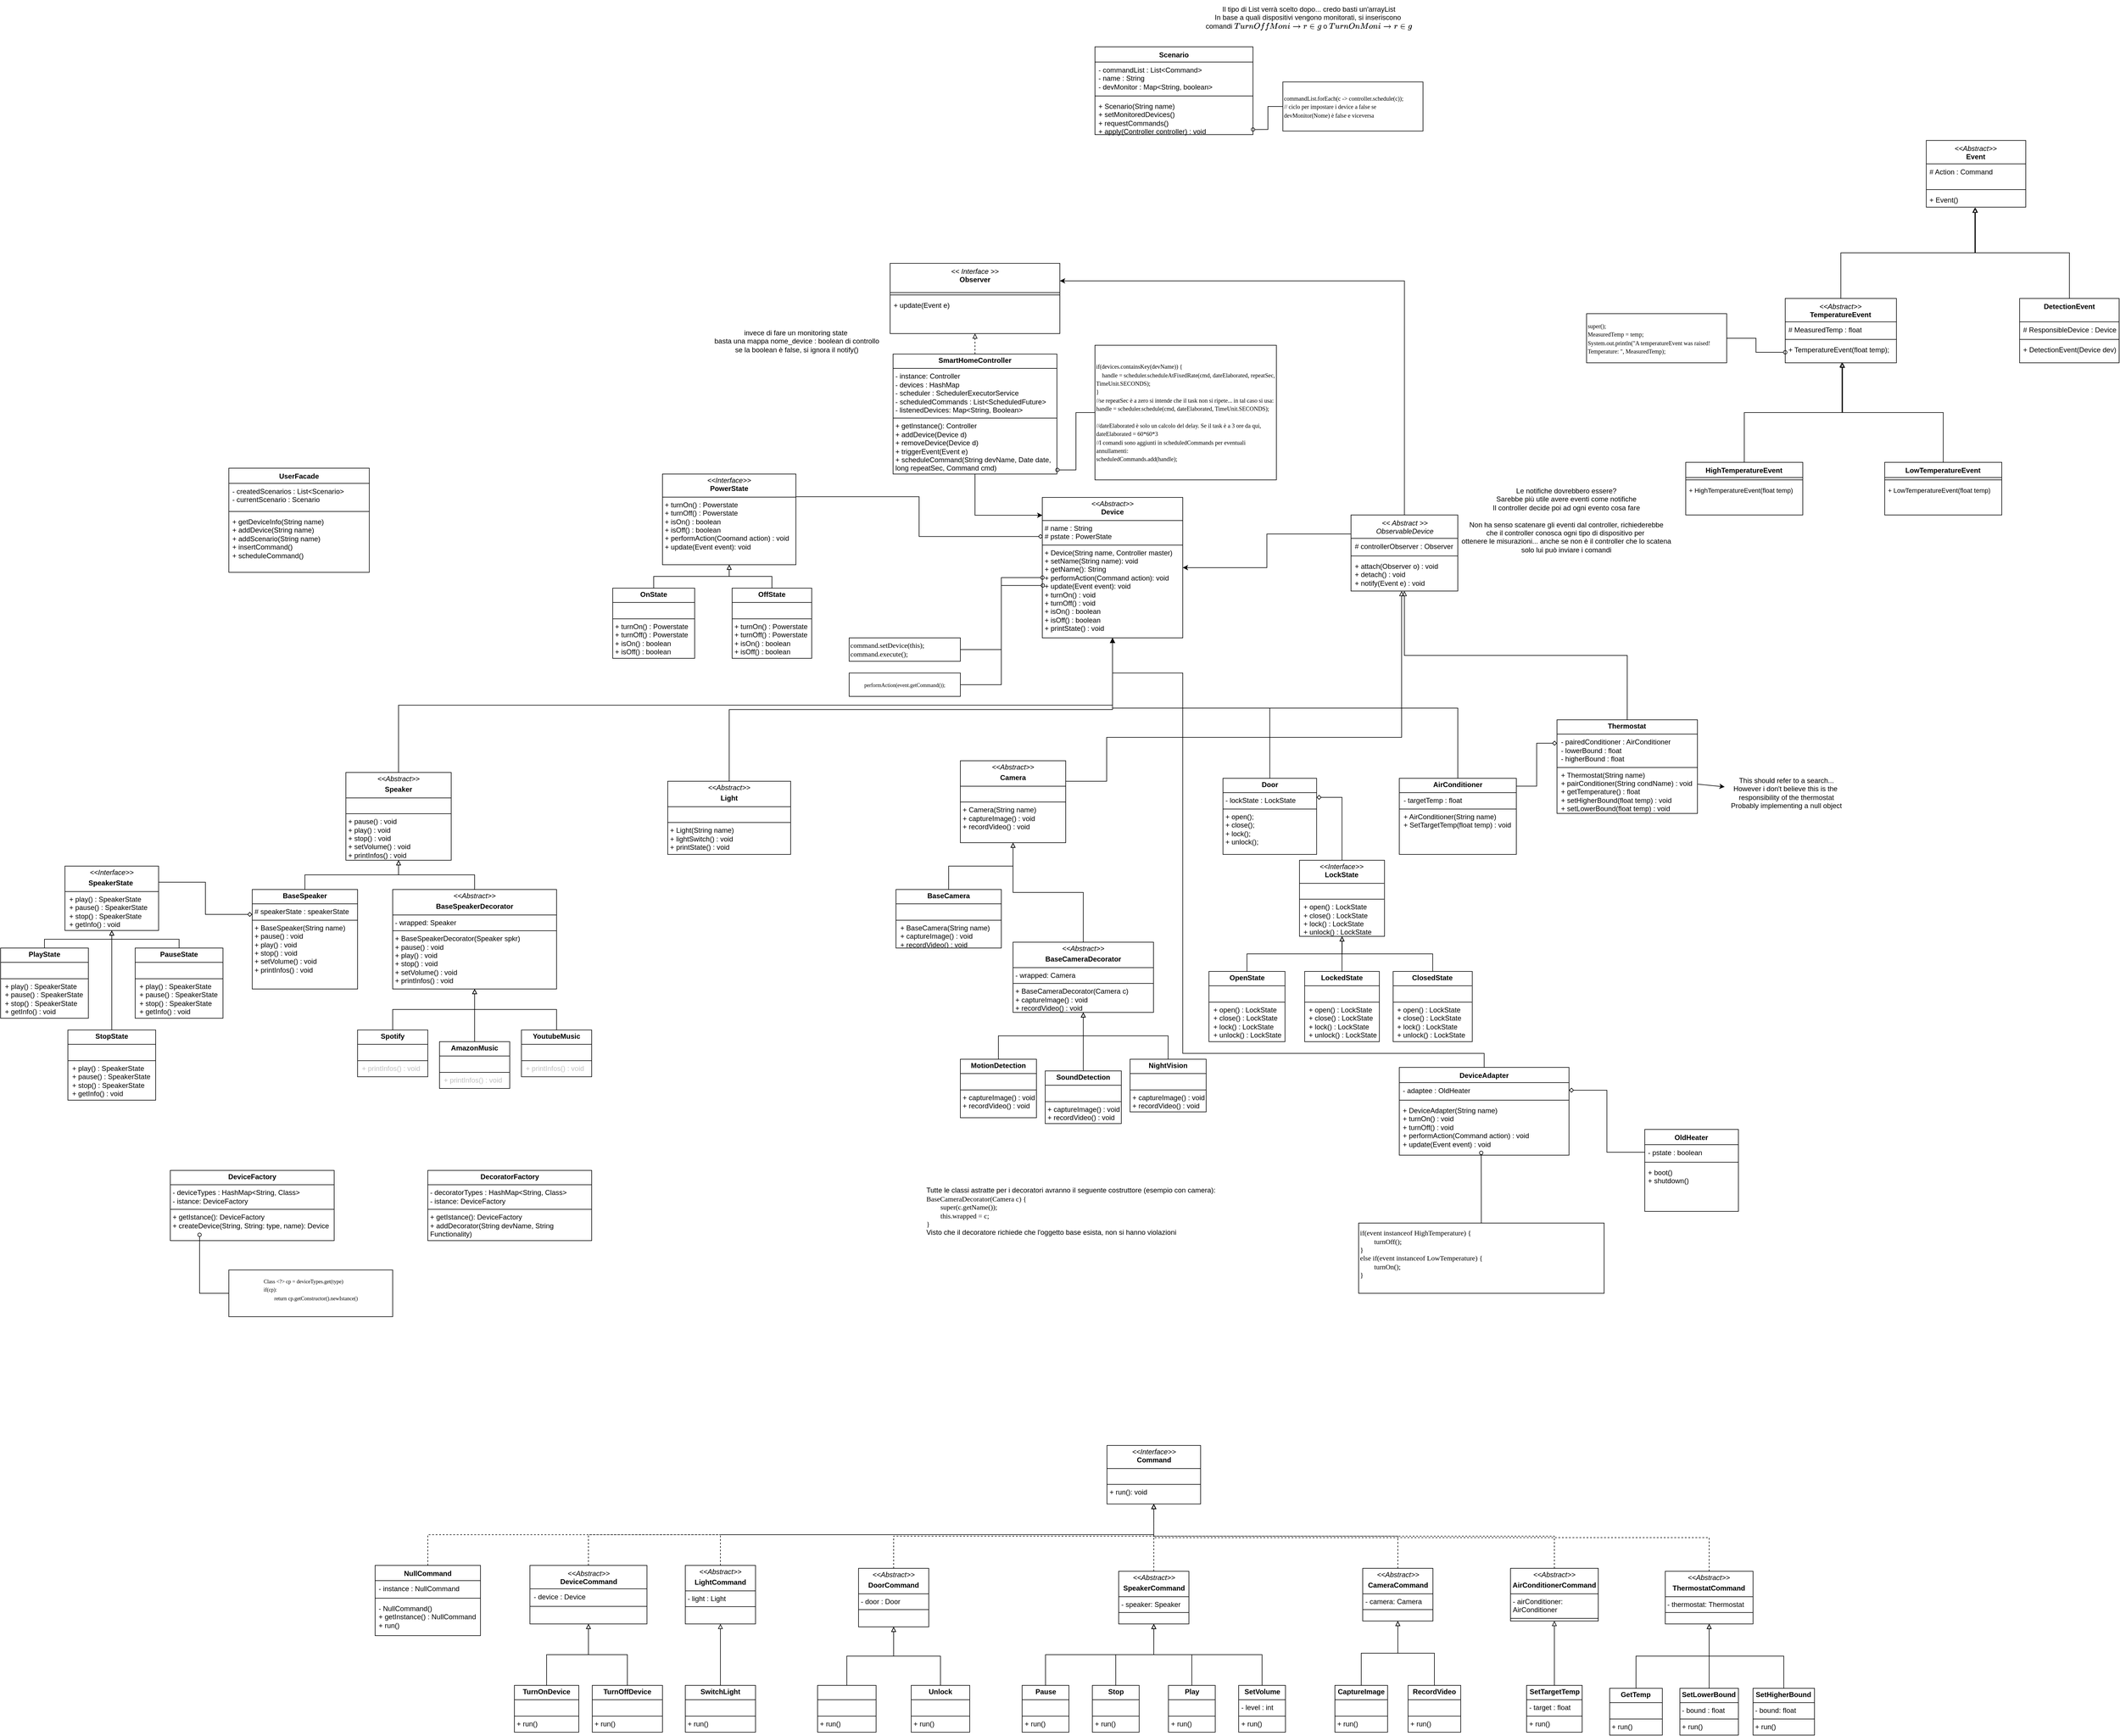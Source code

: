 <mxfile>
    <diagram id="C5RBs43oDa-KdzZeNtuy" name="Page-1">
        <mxGraphModel dx="3831" dy="2002" grid="1" gridSize="10" guides="1" tooltips="1" connect="1" arrows="1" fold="1" page="1" pageScale="1" pageWidth="827" pageHeight="1169" background="none" math="0" shadow="0">
            <root>
                <mxCell id="WIyWlLk6GJQsqaUBKTNV-0"/>
                <mxCell id="WIyWlLk6GJQsqaUBKTNV-1" parent="WIyWlLk6GJQsqaUBKTNV-0"/>
                <mxCell id="156" style="edgeStyle=orthogonalEdgeStyle;shape=connector;curved=0;rounded=0;html=1;exitX=0.005;exitY=0.278;exitDx=0;exitDy=0;strokeColor=default;align=center;verticalAlign=middle;fontFamily=Helvetica;fontSize=11;fontColor=default;labelBackgroundColor=default;endArrow=none;endFill=0;entryX=1;entryY=0.25;entryDx=0;entryDy=0;startArrow=diamond;startFill=0;exitPerimeter=0;" parent="WIyWlLk6GJQsqaUBKTNV-1" source="fhGkuyqT0YkvAs1158Bn-12" target="157" edge="1">
                    <mxGeometry relative="1" as="geometry">
                        <mxPoint x="-130" y="60.0" as="targetPoint"/>
                    </mxGeometry>
                </mxCell>
                <mxCell id="fhGkuyqT0YkvAs1158Bn-12" value="&lt;p style=&quot;margin:0px;margin-top:4px;text-align:center;&quot;&gt;&lt;i&gt;&amp;lt;&amp;lt;Abstract&amp;gt;&amp;gt;&lt;/i&gt;&lt;br&gt;&lt;b&gt;Device&lt;/b&gt;&lt;/p&gt;&lt;hr size=&quot;1&quot; style=&quot;border-style:solid;&quot;&gt;&lt;p style=&quot;margin:0px;margin-left:4px;&quot;&gt;# name : String&lt;/p&gt;&lt;p style=&quot;margin:0px;margin-left:4px;&quot;&gt;&lt;span style=&quot;background-color: transparent;&quot;&gt;# pstate : PowerState&lt;/span&gt;&lt;/p&gt;&lt;hr size=&quot;1&quot; style=&quot;border-style:solid;&quot;&gt;&lt;p style=&quot;margin:0px;margin-left:4px;&quot;&gt;+ Device(String name, Controller master)&lt;/p&gt;&lt;p style=&quot;margin:0px;margin-left:4px;&quot;&gt;+ setName(String name): void&lt;/p&gt;&lt;p style=&quot;margin: 0px 0px 0px 4px;&quot;&gt;+ getName(): String&lt;/p&gt;&lt;p style=&quot;margin: 0px 0px 0px 4px;&quot;&gt;+ performAction(Command action): void&lt;/p&gt;&lt;p style=&quot;margin: 0px 0px 0px 4px;&quot;&gt;+ update(Event event): void&amp;nbsp;&lt;/p&gt;&lt;p style=&quot;margin: 0px 0px 0px 4px;&quot;&gt;+ turnOn() : void&lt;/p&gt;&lt;p style=&quot;margin: 0px 0px 0px 4px;&quot;&gt;+ turnOff() : void&lt;/p&gt;&lt;p style=&quot;margin: 0px 0px 0px 4px;&quot;&gt;+ isOn() : boolean&amp;nbsp;&lt;/p&gt;&lt;p style=&quot;margin: 0px 0px 0px 4px;&quot;&gt;+ isOff() : boolean&lt;/p&gt;&lt;p style=&quot;margin: 0px 0px 0px 4px;&quot;&gt;+ printState() : void&lt;/p&gt;" style="verticalAlign=top;align=left;overflow=fill;html=1;whiteSpace=wrap;" parent="WIyWlLk6GJQsqaUBKTNV-1" vertex="1">
                    <mxGeometry x="-30" y="50" width="240" height="240" as="geometry"/>
                </mxCell>
                <mxCell id="286" style="edgeStyle=orthogonalEdgeStyle;html=1;strokeColor=default;rounded=0;curved=0;endArrow=block;endFill=0;exitX=1;exitY=0.25;exitDx=0;exitDy=0;" parent="WIyWlLk6GJQsqaUBKTNV-1" source="fhGkuyqT0YkvAs1158Bn-35" target="289" edge="1">
                    <mxGeometry relative="1" as="geometry">
                        <mxPoint x="584" y="263" as="targetPoint"/>
                        <Array as="points">
                            <mxPoint x="80" y="535"/>
                            <mxPoint x="80" y="460"/>
                            <mxPoint x="584" y="460"/>
                        </Array>
                    </mxGeometry>
                </mxCell>
                <mxCell id="fhGkuyqT0YkvAs1158Bn-35" value="&lt;p style=&quot;margin:0px;margin-top:4px;text-align:center;&quot;&gt;&lt;i&gt;&amp;lt;&amp;lt;Abstract&amp;gt;&amp;gt;&lt;/i&gt;&lt;b&gt;&lt;/b&gt;&lt;/p&gt;&lt;p style=&quot;margin:0px;margin-top:4px;text-align:center;&quot;&gt;&lt;b&gt;Camera&lt;/b&gt;&lt;/p&gt;&lt;hr size=&quot;1&quot; style=&quot;border-style:solid;&quot;&gt;&lt;p style=&quot;margin:0px;margin-left:4px;&quot;&gt;&lt;br&gt;&lt;/p&gt;&lt;hr size=&quot;1&quot; style=&quot;border-style:solid;&quot;&gt;&lt;p style=&quot;margin:0px;margin-left:4px;&quot;&gt;+ Camera(String name)&lt;/p&gt;&lt;p style=&quot;margin:0px;margin-left:4px;&quot;&gt;+ captureImage() : void&lt;/p&gt;&lt;p style=&quot;margin:0px;margin-left:4px;&quot;&gt;+ recordVideo() : void&lt;/p&gt;" style="verticalAlign=top;align=left;overflow=fill;html=1;whiteSpace=wrap;" parent="WIyWlLk6GJQsqaUBKTNV-1" vertex="1">
                    <mxGeometry x="-170" y="500" width="180" height="140" as="geometry"/>
                </mxCell>
                <mxCell id="207" style="edgeStyle=orthogonalEdgeStyle;html=1;exitX=0;exitY=0.25;exitDx=0;exitDy=0;entryX=0.988;entryY=0.103;entryDx=0;entryDy=0;rounded=0;curved=0;startArrow=diamond;startFill=0;endArrow=none;endFill=0;entryPerimeter=0;" parent="WIyWlLk6GJQsqaUBKTNV-1" source="fhGkuyqT0YkvAs1158Bn-36" target="141" edge="1">
                    <mxGeometry relative="1" as="geometry"/>
                </mxCell>
                <mxCell id="208" style="edgeStyle=none;html=1;" parent="WIyWlLk6GJQsqaUBKTNV-1" target="206" edge="1">
                    <mxGeometry relative="1" as="geometry">
                        <mxPoint x="1090" y="540" as="sourcePoint"/>
                    </mxGeometry>
                </mxCell>
                <mxCell id="285" style="edgeStyle=orthogonalEdgeStyle;html=1;exitX=0.5;exitY=0;exitDx=0;exitDy=0;rounded=0;curved=0;endArrow=block;endFill=0;" parent="WIyWlLk6GJQsqaUBKTNV-1" source="fhGkuyqT0YkvAs1158Bn-36" target="289" edge="1">
                    <mxGeometry relative="1" as="geometry">
                        <mxPoint x="583.667" y="263" as="targetPoint"/>
                    </mxGeometry>
                </mxCell>
                <mxCell id="fhGkuyqT0YkvAs1158Bn-36" value="&lt;p style=&quot;margin:0px;margin-top:4px;text-align:center;&quot;&gt;&lt;b&gt;Thermostat&lt;/b&gt;&lt;/p&gt;&lt;hr size=&quot;1&quot; style=&quot;border-style:solid;&quot;&gt;&lt;p style=&quot;margin:0px;margin-left:4px;&quot;&gt;&amp;nbsp;- pairedConditioner : AirConditioner&lt;/p&gt;&lt;p style=&quot;margin:0px;margin-left:4px;&quot;&gt;&amp;nbsp;- lowerBound : float&lt;/p&gt;&lt;p style=&quot;margin:0px;margin-left:4px;&quot;&gt;&amp;nbsp;- higherBound : float&lt;/p&gt;&lt;hr size=&quot;1&quot; style=&quot;border-style:solid;&quot;&gt;&lt;p style=&quot;margin:0px;margin-left:4px;&quot;&gt;&amp;nbsp;+ Thermostat(String name)&lt;/p&gt;&lt;p style=&quot;margin:0px;margin-left:4px;&quot;&gt;&amp;nbsp;+ pairConditioner(String condName) : void&lt;/p&gt;&lt;p style=&quot;margin:0px;margin-left:4px;&quot;&gt;&amp;nbsp;+ getTemperature() : float&lt;/p&gt;&lt;p style=&quot;margin:0px;margin-left:4px;&quot;&gt;&amp;nbsp;+ setHigherBound(float temp) : void&lt;/p&gt;&lt;p style=&quot;margin:0px;margin-left:4px;&quot;&gt;&amp;nbsp;+ setLowerBound(float temp) : void&lt;/p&gt;" style="verticalAlign=top;align=left;overflow=fill;html=1;whiteSpace=wrap;" parent="WIyWlLk6GJQsqaUBKTNV-1" vertex="1">
                    <mxGeometry x="849.47" y="430" width="240" height="160" as="geometry"/>
                </mxCell>
                <mxCell id="fhGkuyqT0YkvAs1158Bn-42" style="edgeStyle=orthogonalEdgeStyle;rounded=0;orthogonalLoop=1;jettySize=auto;html=1;exitX=0.5;exitY=0;exitDx=0;exitDy=0;entryX=0.5;entryY=1;entryDx=0;entryDy=0;endArrow=block;endFill=0;" parent="WIyWlLk6GJQsqaUBKTNV-1" source="fhGkuyqT0YkvAs1158Bn-37" target="fhGkuyqT0YkvAs1158Bn-12" edge="1">
                    <mxGeometry relative="1" as="geometry"/>
                </mxCell>
                <mxCell id="148" style="edgeStyle=orthogonalEdgeStyle;shape=connector;curved=0;rounded=0;html=1;strokeColor=default;align=center;verticalAlign=middle;fontFamily=Helvetica;fontSize=11;fontColor=default;labelBackgroundColor=default;endArrow=none;endFill=0;entryX=0.5;entryY=0;entryDx=0;entryDy=0;exitX=1;exitY=0.25;exitDx=0;exitDy=0;startArrow=diamond;startFill=0;" parent="WIyWlLk6GJQsqaUBKTNV-1" source="fhGkuyqT0YkvAs1158Bn-37" target="149" edge="1">
                    <mxGeometry relative="1" as="geometry">
                        <mxPoint x="400" y="710" as="targetPoint"/>
                    </mxGeometry>
                </mxCell>
                <mxCell id="fhGkuyqT0YkvAs1158Bn-37" value="&lt;p style=&quot;margin:0px;margin-top:4px;text-align:center;&quot;&gt;&lt;b&gt;Door&lt;/b&gt;&lt;/p&gt;&lt;hr size=&quot;1&quot; style=&quot;border-style:solid;&quot;&gt;&lt;p style=&quot;margin:0px;margin-left:4px;&quot;&gt;- lockState : LockState&lt;/p&gt;&lt;hr size=&quot;1&quot; style=&quot;border-style:solid;&quot;&gt;&lt;p style=&quot;margin:0px;margin-left:4px;&quot;&gt;+ open();&lt;/p&gt;&lt;p style=&quot;margin:0px;margin-left:4px;&quot;&gt;+ close();&lt;/p&gt;&lt;p style=&quot;margin:0px;margin-left:4px;&quot;&gt;+ lock();&lt;/p&gt;&lt;p style=&quot;margin:0px;margin-left:4px;&quot;&gt;+ unlock();&lt;/p&gt;" style="verticalAlign=top;align=left;overflow=fill;html=1;whiteSpace=wrap;" parent="WIyWlLk6GJQsqaUBKTNV-1" vertex="1">
                    <mxGeometry x="278.74" y="530" width="160" height="130" as="geometry"/>
                </mxCell>
                <mxCell id="fhGkuyqT0YkvAs1158Bn-51" value="&lt;p style=&quot;margin:0px;margin-top:4px;text-align:center;&quot;&gt;&lt;b&gt;DeviceFactory&lt;/b&gt;&lt;/p&gt;&lt;hr size=&quot;1&quot; style=&quot;border-style:solid;&quot;&gt;&lt;p style=&quot;margin:0px;margin-left:4px;&quot;&gt;- deviceTypes : HashMap&amp;lt;String, Class&amp;gt;&lt;br&gt;&lt;/p&gt;&lt;p style=&quot;margin:0px;margin-left:4px;&quot;&gt;- istance: DeviceFactory&lt;/p&gt;&lt;hr size=&quot;1&quot; style=&quot;border-style:solid;&quot;&gt;&lt;p style=&quot;margin:0px;margin-left:4px;&quot;&gt;&lt;span style=&quot;background-color: transparent; color: light-dark(rgb(0, 0, 0), rgb(255, 255, 255));&quot;&gt;+ getIstance(): DeviceFactory&lt;/span&gt;&lt;/p&gt;&lt;p style=&quot;margin:0px;margin-left:4px;&quot;&gt;&lt;span style=&quot;background-color: transparent; color: light-dark(rgb(0, 0, 0), rgb(255, 255, 255));&quot;&gt;+ createDevice(String, String: type, name): Device&lt;/span&gt;&lt;/p&gt;" style="verticalAlign=top;align=left;overflow=fill;html=1;whiteSpace=wrap;" parent="WIyWlLk6GJQsqaUBKTNV-1" vertex="1">
                    <mxGeometry x="-1520" y="1200" width="280" height="120" as="geometry"/>
                </mxCell>
                <mxCell id="fhGkuyqT0YkvAs1158Bn-66" style="edgeStyle=orthogonalEdgeStyle;rounded=0;orthogonalLoop=1;jettySize=auto;html=1;exitX=0;exitY=0.25;exitDx=0;exitDy=0;endArrow=oval;endFill=0;" parent="WIyWlLk6GJQsqaUBKTNV-1" source="fhGkuyqT0YkvAs1158Bn-64" edge="1">
                    <mxGeometry relative="1" as="geometry">
                        <mxPoint x="-1470" y="1310" as="targetPoint"/>
                        <Array as="points">
                            <mxPoint x="-1390" y="1410"/>
                            <mxPoint x="-1470" y="1410"/>
                        </Array>
                    </mxGeometry>
                </mxCell>
                <mxCell id="fhGkuyqT0YkvAs1158Bn-64" value="&lt;div style=&quot;text-align: left;&quot;&gt;&lt;span style=&quot;background-color: transparent; color: light-dark(rgb(0, 0, 0), rgb(255, 255, 255));&quot;&gt;&lt;font style=&quot;font-size: 9px;&quot; face=&quot;Lucida Console&quot;&gt;Class &amp;lt;?&amp;gt; cp = deviceTypes.get(type)&lt;/font&gt;&lt;/span&gt;&lt;/div&gt;&lt;div style=&quot;text-align: left;&quot;&gt;&lt;font style=&quot;font-size: 9px;&quot; face=&quot;Lucida Console&quot;&gt;if(cp):&lt;/font&gt;&lt;/div&gt;&lt;div style=&quot;text-align: left;&quot;&gt;&lt;font style=&quot;font-size: 9px;&quot; face=&quot;Lucida Console&quot;&gt;&lt;span style=&quot;white-space: pre;&quot;&gt;&#x9;&lt;/span&gt;return cp.getConstructor().newIstance()&lt;br&gt;&lt;/font&gt;&lt;/div&gt;&lt;div style=&quot;text-align: left;&quot;&gt;&lt;span style=&quot;white-space: pre;&quot;&gt;&lt;font style=&quot;font-size: 9px;&quot; face=&quot;Lucida Console&quot;&gt;&#x9;&lt;/font&gt;&lt;/span&gt;&lt;br&gt;&lt;/div&gt;" style="html=1;whiteSpace=wrap;" parent="WIyWlLk6GJQsqaUBKTNV-1" vertex="1">
                    <mxGeometry x="-1420" y="1370" width="280" height="80" as="geometry"/>
                </mxCell>
                <mxCell id="Q0j4ln74QYh1Jb9x4zF9-0" value="&lt;p style=&quot;margin:0px;margin-top:4px;text-align:center;&quot;&gt;&lt;i&gt;&amp;lt;&amp;lt;Interface&amp;gt;&amp;gt;&lt;/i&gt;&lt;br&gt;&lt;b&gt;Command&lt;/b&gt;&lt;/p&gt;&lt;hr size=&quot;1&quot; style=&quot;border-style:solid;&quot;&gt;&lt;p style=&quot;margin:0px;margin-left:4px;&quot;&gt;&amp;nbsp;&lt;br&gt;&lt;/p&gt;&lt;hr size=&quot;1&quot; style=&quot;border-style:solid;&quot;&gt;&lt;p style=&quot;margin:0px;margin-left:4px;&quot;&gt;+ run(): void&lt;br&gt;&lt;/p&gt;" style="verticalAlign=top;align=left;overflow=fill;html=1;whiteSpace=wrap;" parent="WIyWlLk6GJQsqaUBKTNV-1" vertex="1">
                    <mxGeometry x="80.53" y="1670" width="160" height="100" as="geometry"/>
                </mxCell>
                <mxCell id="7esybGnnyAfgiOwxlot7-2" style="edgeStyle=orthogonalEdgeStyle;rounded=0;orthogonalLoop=1;jettySize=auto;html=1;entryX=0.5;entryY=1;entryDx=0;entryDy=0;endArrow=block;endFill=0;" parent="WIyWlLk6GJQsqaUBKTNV-1" source="7esybGnnyAfgiOwxlot7-1" target="fhGkuyqT0YkvAs1158Bn-35" edge="1">
                    <mxGeometry relative="1" as="geometry"/>
                </mxCell>
                <mxCell id="7esybGnnyAfgiOwxlot7-1" value="&lt;p style=&quot;margin:0px;margin-top:4px;text-align:center;&quot;&gt;&lt;b style=&quot;background-color: transparent; color: light-dark(rgb(0, 0, 0), rgb(255, 255, 255));&quot;&gt;BaseCamera&lt;/b&gt;&lt;/p&gt;&lt;hr size=&quot;1&quot; style=&quot;border-style:solid;&quot;&gt;&lt;p style=&quot;margin:0px;margin-left:4px;&quot;&gt;&lt;br&gt;&lt;/p&gt;&lt;hr size=&quot;1&quot; style=&quot;border-style:solid;&quot;&gt;&lt;p style=&quot;margin:0px;margin-left:4px;&quot;&gt;&amp;nbsp;+ BaseCamera(String name)&lt;/p&gt;&lt;p style=&quot;margin:0px;margin-left:4px;&quot;&gt;&amp;nbsp;+ captureImage() : void&lt;/p&gt;&lt;p style=&quot;margin:0px;margin-left:4px;&quot;&gt;&amp;nbsp;+ recordVideo() : void&lt;/p&gt;" style="verticalAlign=top;align=left;overflow=fill;html=1;whiteSpace=wrap;" parent="WIyWlLk6GJQsqaUBKTNV-1" vertex="1">
                    <mxGeometry x="-280" y="720" width="180" height="100" as="geometry"/>
                </mxCell>
                <mxCell id="7esybGnnyAfgiOwxlot7-5" style="edgeStyle=orthogonalEdgeStyle;rounded=0;orthogonalLoop=1;jettySize=auto;html=1;exitX=0.5;exitY=0;exitDx=0;exitDy=0;entryX=0.5;entryY=1;entryDx=0;entryDy=0;endArrow=block;endFill=0;" parent="WIyWlLk6GJQsqaUBKTNV-1" source="7esybGnnyAfgiOwxlot7-4" target="fhGkuyqT0YkvAs1158Bn-35" edge="1">
                    <mxGeometry relative="1" as="geometry"/>
                </mxCell>
                <mxCell id="7esybGnnyAfgiOwxlot7-4" value="&lt;p style=&quot;margin: 4px 0px 0px; text-align: center;&quot;&gt;&lt;i&gt;&amp;lt;&amp;lt;Abstract&amp;gt;&amp;gt;&lt;/i&gt;&lt;b&gt;&lt;/b&gt;&lt;/p&gt;&lt;p style=&quot;margin: 4px 0px 0px; text-align: center;&quot;&gt;&lt;b&gt;BaseCameraDecorator&lt;/b&gt;&lt;/p&gt;&lt;hr size=&quot;1&quot; style=&quot;border-style:solid;&quot;&gt;&lt;p style=&quot;margin:0px;margin-left:4px;&quot;&gt;- wrapped: Camera&lt;/p&gt;&lt;hr size=&quot;1&quot; style=&quot;border-style:solid;&quot;&gt;&lt;p style=&quot;margin:0px;margin-left:4px;&quot;&gt;+ BaseCameraDecorator(Camera c)&lt;/p&gt;&lt;p style=&quot;margin:0px;margin-left:4px;&quot;&gt;+ captureImage() : void&lt;/p&gt;&lt;p style=&quot;margin:0px;margin-left:4px;&quot;&gt;+ recordVideo() : void&amp;nbsp;&lt;/p&gt;" style="verticalAlign=top;align=left;overflow=fill;html=1;whiteSpace=wrap;" parent="WIyWlLk6GJQsqaUBKTNV-1" vertex="1">
                    <mxGeometry x="-80" y="810" width="240" height="120" as="geometry"/>
                </mxCell>
                <mxCell id="7esybGnnyAfgiOwxlot7-10" style="edgeStyle=orthogonalEdgeStyle;rounded=0;orthogonalLoop=1;jettySize=auto;html=1;exitX=0.5;exitY=0;exitDx=0;exitDy=0;entryX=0.5;entryY=1;entryDx=0;entryDy=0;endArrow=block;endFill=0;" parent="WIyWlLk6GJQsqaUBKTNV-1" source="7esybGnnyAfgiOwxlot7-9" target="7esybGnnyAfgiOwxlot7-4" edge="1">
                    <mxGeometry relative="1" as="geometry"/>
                </mxCell>
                <mxCell id="7esybGnnyAfgiOwxlot7-9" value="&lt;p style=&quot;margin:0px;margin-top:4px;text-align:center;&quot;&gt;&lt;b style=&quot;background-color: transparent; color: light-dark(rgb(0, 0, 0), rgb(255, 255, 255));&quot;&gt;MotionDetection&lt;/b&gt;&lt;/p&gt;&lt;hr size=&quot;1&quot; style=&quot;border-style:solid;&quot;&gt;&lt;p style=&quot;margin:0px;margin-left:4px;&quot;&gt;&lt;br&gt;&lt;/p&gt;&lt;hr size=&quot;1&quot; style=&quot;border-style:solid;&quot;&gt;&lt;p style=&quot;margin: 0px 0px 0px 4px;&quot;&gt;+ captureImage() : void&lt;/p&gt;&lt;p style=&quot;margin: 0px 0px 0px 4px;&quot;&gt;+ recordVideo() : void&amp;nbsp;&lt;/p&gt;" style="verticalAlign=top;align=left;overflow=fill;html=1;whiteSpace=wrap;" parent="WIyWlLk6GJQsqaUBKTNV-1" vertex="1">
                    <mxGeometry x="-170" y="1010" width="130" height="100" as="geometry"/>
                </mxCell>
                <mxCell id="7esybGnnyAfgiOwxlot7-12" style="edgeStyle=orthogonalEdgeStyle;rounded=0;orthogonalLoop=1;jettySize=auto;html=1;exitX=0.5;exitY=0;exitDx=0;exitDy=0;entryX=0.5;entryY=1;entryDx=0;entryDy=0;endArrow=block;endFill=0;" parent="WIyWlLk6GJQsqaUBKTNV-1" source="7esybGnnyAfgiOwxlot7-11" target="7esybGnnyAfgiOwxlot7-4" edge="1">
                    <mxGeometry relative="1" as="geometry"/>
                </mxCell>
                <mxCell id="7esybGnnyAfgiOwxlot7-11" value="&lt;p style=&quot;margin:0px;margin-top:4px;text-align:center;&quot;&gt;&lt;b style=&quot;background-color: transparent; color: light-dark(rgb(0, 0, 0), rgb(255, 255, 255));&quot;&gt;SoundDetection&lt;/b&gt;&lt;/p&gt;&lt;hr size=&quot;1&quot; style=&quot;border-style:solid;&quot;&gt;&lt;p style=&quot;margin:0px;margin-left:4px;&quot;&gt;&lt;br&gt;&lt;/p&gt;&lt;hr size=&quot;1&quot; style=&quot;border-style:solid;&quot;&gt;&lt;p style=&quot;margin: 0px 0px 0px 4px;&quot;&gt;+ captureImage() : void&lt;/p&gt;&lt;p style=&quot;margin: 0px 0px 0px 4px;&quot;&gt;+ recordVideo() : void&amp;nbsp;&lt;/p&gt;" style="verticalAlign=top;align=left;overflow=fill;html=1;whiteSpace=wrap;" parent="WIyWlLk6GJQsqaUBKTNV-1" vertex="1">
                    <mxGeometry x="-25" y="1030" width="130" height="90" as="geometry"/>
                </mxCell>
                <mxCell id="7esybGnnyAfgiOwxlot7-14" style="edgeStyle=orthogonalEdgeStyle;rounded=0;orthogonalLoop=1;jettySize=auto;html=1;exitX=0.5;exitY=0;exitDx=0;exitDy=0;entryX=0.5;entryY=1;entryDx=0;entryDy=0;endArrow=block;endFill=0;" parent="WIyWlLk6GJQsqaUBKTNV-1" source="7esybGnnyAfgiOwxlot7-13" target="7esybGnnyAfgiOwxlot7-4" edge="1">
                    <mxGeometry relative="1" as="geometry"/>
                </mxCell>
                <mxCell id="7esybGnnyAfgiOwxlot7-13" value="&lt;p style=&quot;margin:0px;margin-top:4px;text-align:center;&quot;&gt;&lt;b&gt;NightVision&lt;/b&gt;&lt;/p&gt;&lt;hr size=&quot;1&quot; style=&quot;border-style:solid;&quot;&gt;&lt;p style=&quot;margin:0px;margin-left:4px;&quot;&gt;&lt;br&gt;&lt;/p&gt;&lt;hr size=&quot;1&quot; style=&quot;border-style:solid;&quot;&gt;&lt;p style=&quot;margin: 0px 0px 0px 4px;&quot;&gt;+ captureImage() : void&lt;/p&gt;&lt;p style=&quot;margin: 0px 0px 0px 4px;&quot;&gt;+ recordVideo() : void&amp;nbsp;&lt;/p&gt;" style="verticalAlign=top;align=left;overflow=fill;html=1;whiteSpace=wrap;" parent="WIyWlLk6GJQsqaUBKTNV-1" vertex="1">
                    <mxGeometry x="120" y="1010" width="130" height="90" as="geometry"/>
                </mxCell>
                <mxCell id="7esybGnnyAfgiOwxlot7-29" style="edgeStyle=orthogonalEdgeStyle;rounded=0;orthogonalLoop=1;jettySize=auto;html=1;exitX=0.5;exitY=0;exitDx=0;exitDy=0;entryX=0.5;entryY=1;entryDx=0;entryDy=0;endArrow=block;endFill=0;" parent="WIyWlLk6GJQsqaUBKTNV-1" source="7esybGnnyAfgiOwxlot7-16" target="fhGkuyqT0YkvAs1158Bn-12" edge="1">
                    <mxGeometry relative="1" as="geometry"/>
                </mxCell>
                <mxCell id="7esybGnnyAfgiOwxlot7-16" value="&lt;p style=&quot;margin:0px;margin-top:4px;text-align:center;&quot;&gt;&lt;i&gt;&amp;lt;&amp;lt;Abstract&amp;gt;&amp;gt;&lt;/i&gt;&lt;b&gt;&lt;/b&gt;&lt;/p&gt;&lt;p style=&quot;margin:0px;margin-top:4px;text-align:center;&quot;&gt;&lt;b&gt;Speaker&lt;/b&gt;&lt;/p&gt;&lt;hr size=&quot;1&quot; style=&quot;border-style:solid;&quot;&gt;&lt;p style=&quot;margin:0px;margin-left:4px;&quot;&gt;&lt;br&gt;&lt;/p&gt;&lt;hr size=&quot;1&quot; style=&quot;border-style:solid;&quot;&gt;&lt;p style=&quot;margin:0px;margin-left:4px;&quot;&gt;+ pause() : void&lt;/p&gt;&lt;p style=&quot;margin:0px;margin-left:4px;&quot;&gt;+ play() : void&lt;/p&gt;&lt;p style=&quot;margin:0px;margin-left:4px;&quot;&gt;+ stop() : void&lt;/p&gt;&lt;p style=&quot;margin:0px;margin-left:4px;&quot;&gt;+ setVolume() : void&lt;/p&gt;&lt;p style=&quot;margin:0px;margin-left:4px;&quot;&gt;+ printInfos() : void&lt;/p&gt;" style="verticalAlign=top;align=left;overflow=fill;html=1;whiteSpace=wrap;" parent="WIyWlLk6GJQsqaUBKTNV-1" vertex="1">
                    <mxGeometry x="-1220" y="520" width="180" height="150" as="geometry"/>
                </mxCell>
                <mxCell id="7esybGnnyAfgiOwxlot7-17" style="edgeStyle=orthogonalEdgeStyle;rounded=0;orthogonalLoop=1;jettySize=auto;html=1;entryX=0.5;entryY=1;entryDx=0;entryDy=0;endArrow=block;endFill=0;" parent="WIyWlLk6GJQsqaUBKTNV-1" source="7esybGnnyAfgiOwxlot7-18" target="7esybGnnyAfgiOwxlot7-16" edge="1">
                    <mxGeometry relative="1" as="geometry"/>
                </mxCell>
                <mxCell id="7esybGnnyAfgiOwxlot7-18" value="&lt;p style=&quot;margin:0px;margin-top:4px;text-align:center;&quot;&gt;&lt;b style=&quot;background-color: transparent; color: light-dark(rgb(0, 0, 0), rgb(255, 255, 255));&quot;&gt;BaseSpeaker&lt;/b&gt;&lt;/p&gt;&lt;hr size=&quot;1&quot; style=&quot;border-style:solid;&quot;&gt;&lt;p style=&quot;margin:0px;margin-left:4px;&quot;&gt;# speakerState : speakerState&lt;/p&gt;&lt;hr size=&quot;1&quot; style=&quot;border-style:solid;&quot;&gt;&lt;p style=&quot;margin: 0px 0px 0px 4px;&quot;&gt;+ BaseSpeaker(String name)&lt;/p&gt;&lt;p style=&quot;margin: 0px 0px 0px 4px;&quot;&gt;+ pause() : void&lt;/p&gt;&lt;p style=&quot;margin: 0px 0px 0px 4px;&quot;&gt;+ play() : void&lt;/p&gt;&lt;p style=&quot;margin: 0px 0px 0px 4px;&quot;&gt;+ stop() : void&lt;/p&gt;&lt;p style=&quot;margin: 0px 0px 0px 4px;&quot;&gt;+ setVolume() : void&lt;/p&gt;&lt;p style=&quot;margin: 0px 0px 0px 4px;&quot;&gt;+ printInfos() : void&lt;/p&gt;" style="verticalAlign=top;align=left;overflow=fill;html=1;whiteSpace=wrap;" parent="WIyWlLk6GJQsqaUBKTNV-1" vertex="1">
                    <mxGeometry x="-1380" y="720" width="180" height="170" as="geometry"/>
                </mxCell>
                <mxCell id="7esybGnnyAfgiOwxlot7-19" style="edgeStyle=orthogonalEdgeStyle;rounded=0;orthogonalLoop=1;jettySize=auto;html=1;exitX=0.5;exitY=0;exitDx=0;exitDy=0;entryX=0.5;entryY=1;entryDx=0;entryDy=0;endArrow=block;endFill=0;" parent="WIyWlLk6GJQsqaUBKTNV-1" source="7esybGnnyAfgiOwxlot7-20" target="7esybGnnyAfgiOwxlot7-16" edge="1">
                    <mxGeometry relative="1" as="geometry"/>
                </mxCell>
                <mxCell id="7esybGnnyAfgiOwxlot7-20" value="&lt;p style=&quot;margin: 4px 0px 0px; text-align: center;&quot;&gt;&lt;i&gt;&amp;lt;&amp;lt;Abstract&amp;gt;&amp;gt;&lt;/i&gt;&lt;b&gt;&lt;/b&gt;&lt;/p&gt;&lt;p style=&quot;margin: 4px 0px 0px; text-align: center;&quot;&gt;&lt;b&gt;BaseSpeakerDecorator&lt;/b&gt;&lt;/p&gt;&lt;hr size=&quot;1&quot; style=&quot;border-style:solid;&quot;&gt;&lt;p style=&quot;margin:0px;margin-left:4px;&quot;&gt;- wrapped: Speaker&lt;/p&gt;&lt;hr size=&quot;1&quot; style=&quot;border-style:solid;&quot;&gt;&lt;p style=&quot;margin:0px;margin-left:4px;&quot;&gt;+ BaseSpeakerDecorator(Speaker spkr)&lt;/p&gt;&lt;p style=&quot;margin:0px;margin-left:4px;&quot;&gt;&lt;span style=&quot;background-color: transparent;&quot;&gt;+ pause() : void&lt;/span&gt;&lt;/p&gt;&lt;p style=&quot;margin: 0px 0px 0px 4px;&quot;&gt;+ play() : void&lt;/p&gt;&lt;p style=&quot;margin: 0px 0px 0px 4px;&quot;&gt;+ stop() : void&lt;/p&gt;&lt;p style=&quot;margin: 0px 0px 0px 4px;&quot;&gt;+ setVolume() : &lt;font style=&quot;color: light-dark(rgb(0, 0, 0), rgb(192, 192, 192));&quot;&gt;void&lt;/font&gt;&lt;/p&gt;&lt;p style=&quot;margin: 0px 0px 0px 4px;&quot;&gt;+ printInfos() : void&lt;/p&gt;" style="verticalAlign=top;align=left;overflow=fill;html=1;whiteSpace=wrap;" parent="WIyWlLk6GJQsqaUBKTNV-1" vertex="1">
                    <mxGeometry x="-1140" y="720" width="280" height="170" as="geometry"/>
                </mxCell>
                <mxCell id="7esybGnnyAfgiOwxlot7-23" style="edgeStyle=orthogonalEdgeStyle;rounded=0;orthogonalLoop=1;jettySize=auto;html=1;exitX=0.5;exitY=0;exitDx=0;exitDy=0;entryX=0.5;entryY=1;entryDx=0;entryDy=0;endArrow=block;endFill=0;" parent="WIyWlLk6GJQsqaUBKTNV-1" source="7esybGnnyAfgiOwxlot7-24" target="7esybGnnyAfgiOwxlot7-20" edge="1">
                    <mxGeometry relative="1" as="geometry"/>
                </mxCell>
                <mxCell id="7esybGnnyAfgiOwxlot7-24" value="&lt;p style=&quot;margin:0px;margin-top:4px;text-align:center;&quot;&gt;&lt;b style=&quot;background-color: transparent; color: light-dark(rgb(0, 0, 0), rgb(255, 255, 255));&quot;&gt;Spotify&lt;/b&gt;&lt;/p&gt;&lt;hr size=&quot;1&quot; style=&quot;border-style:solid;&quot;&gt;&lt;p style=&quot;margin:0px;margin-left:4px;&quot;&gt;&lt;br&gt;&lt;/p&gt;&lt;hr size=&quot;1&quot; style=&quot;border-style:solid;&quot;&gt;&lt;p style=&quot;margin:0px;margin-left:4px;&quot;&gt;&amp;nbsp;&lt;span style=&quot;background-color: transparent;&quot;&gt;&lt;font style=&quot;color: light-dark(rgb(192, 192, 192), rgb(204, 204, 204));&quot;&gt;+ printInfos() : void&lt;/font&gt;&lt;/span&gt;&lt;/p&gt;" style="verticalAlign=top;align=left;overflow=fill;html=1;whiteSpace=wrap;" parent="WIyWlLk6GJQsqaUBKTNV-1" vertex="1">
                    <mxGeometry x="-1200" y="960" width="120" height="80" as="geometry"/>
                </mxCell>
                <mxCell id="7esybGnnyAfgiOwxlot7-25" style="edgeStyle=orthogonalEdgeStyle;rounded=0;orthogonalLoop=1;jettySize=auto;html=1;exitX=0.5;exitY=0;exitDx=0;exitDy=0;entryX=0.5;entryY=1;entryDx=0;entryDy=0;endArrow=block;endFill=0;" parent="WIyWlLk6GJQsqaUBKTNV-1" source="7esybGnnyAfgiOwxlot7-26" target="7esybGnnyAfgiOwxlot7-20" edge="1">
                    <mxGeometry relative="1" as="geometry"/>
                </mxCell>
                <mxCell id="7esybGnnyAfgiOwxlot7-26" value="&lt;p style=&quot;margin:0px;margin-top:4px;text-align:center;&quot;&gt;&lt;b&gt;AmazonMusic&lt;/b&gt;&lt;/p&gt;&lt;hr size=&quot;1&quot; style=&quot;border-style:solid;&quot;&gt;&lt;p style=&quot;margin:0px;margin-left:4px;&quot;&gt;&lt;br&gt;&lt;/p&gt;&lt;hr size=&quot;1&quot; style=&quot;border-style:solid;&quot;&gt;&lt;p style=&quot;margin:0px;margin-left:4px;&quot;&gt;&lt;font style=&quot;&quot;&gt;&lt;font style=&quot;color: light-dark(rgb(192, 192, 192), rgb(177, 177, 177));&quot;&gt;&amp;nbsp;&lt;/font&gt;&lt;span style=&quot;background-color: transparent; color: rgb(192, 192, 192);&quot;&gt;&lt;font style=&quot;color: light-dark(rgb(192, 192, 192), rgb(177, 177, 177));&quot;&gt;+ printInfos() : void&lt;/font&gt;&lt;/span&gt;&lt;/font&gt;&lt;/p&gt;" style="verticalAlign=top;align=left;overflow=fill;html=1;whiteSpace=wrap;" parent="WIyWlLk6GJQsqaUBKTNV-1" vertex="1">
                    <mxGeometry x="-1060" y="980" width="120" height="80" as="geometry"/>
                </mxCell>
                <mxCell id="7esybGnnyAfgiOwxlot7-27" style="edgeStyle=orthogonalEdgeStyle;rounded=0;orthogonalLoop=1;jettySize=auto;html=1;exitX=0.5;exitY=0;exitDx=0;exitDy=0;entryX=0.5;entryY=1;entryDx=0;entryDy=0;endArrow=block;endFill=0;" parent="WIyWlLk6GJQsqaUBKTNV-1" source="7esybGnnyAfgiOwxlot7-28" target="7esybGnnyAfgiOwxlot7-20" edge="1">
                    <mxGeometry relative="1" as="geometry"/>
                </mxCell>
                <mxCell id="7esybGnnyAfgiOwxlot7-28" value="&lt;p style=&quot;margin:0px;margin-top:4px;text-align:center;&quot;&gt;&lt;b&gt;YoutubeMusic&lt;/b&gt;&lt;/p&gt;&lt;hr size=&quot;1&quot; style=&quot;border-style:solid;&quot;&gt;&lt;p style=&quot;margin:0px;margin-left:4px;&quot;&gt;&lt;br&gt;&lt;/p&gt;&lt;hr size=&quot;1&quot; style=&quot;border-style:solid;&quot;&gt;&lt;p style=&quot;margin:0px;margin-left:4px;&quot;&gt;&lt;font style=&quot;&quot;&gt;&lt;font style=&quot;color: light-dark(rgb(192, 192, 192), rgb(177, 177, 177));&quot;&gt;&amp;nbsp;&lt;/font&gt;&lt;span style=&quot;background-color: transparent; color: rgb(192, 192, 192);&quot;&gt;&lt;font style=&quot;color: light-dark(rgb(192, 192, 192), rgb(177, 177, 177));&quot;&gt;+ printInfos() : void&lt;/font&gt;&lt;/span&gt;&lt;/font&gt;&lt;/p&gt;" style="verticalAlign=top;align=left;overflow=fill;html=1;whiteSpace=wrap;" parent="WIyWlLk6GJQsqaUBKTNV-1" vertex="1">
                    <mxGeometry x="-920" y="960" width="120" height="80" as="geometry"/>
                </mxCell>
                <mxCell id="274" style="edgeStyle=orthogonalEdgeStyle;html=1;rounded=0;curved=0;exitX=0.5;exitY=0;exitDx=0;exitDy=0;endArrow=block;endFill=0;" parent="WIyWlLk6GJQsqaUBKTNV-1" source="7esybGnnyAfgiOwxlot7-30" target="fhGkuyqT0YkvAs1158Bn-12" edge="1">
                    <mxGeometry relative="1" as="geometry"/>
                </mxCell>
                <mxCell id="7esybGnnyAfgiOwxlot7-30" value="&lt;p style=&quot;margin:0px;margin-top:4px;text-align:center;&quot;&gt;&lt;i&gt;&amp;lt;&amp;lt;Abstract&amp;gt;&amp;gt;&lt;/i&gt;&lt;b&gt;&lt;/b&gt;&lt;/p&gt;&lt;p style=&quot;margin:0px;margin-top:4px;text-align:center;&quot;&gt;&lt;b&gt;Light&lt;/b&gt;&lt;/p&gt;&lt;hr size=&quot;1&quot; style=&quot;border-style:solid;&quot;&gt;&lt;p style=&quot;margin:0px;margin-left:4px;&quot;&gt;&lt;br&gt;&lt;/p&gt;&lt;hr size=&quot;1&quot; style=&quot;border-style:solid;&quot;&gt;&lt;p style=&quot;margin:0px;margin-left:4px;&quot;&gt;&lt;span style=&quot;background-color: transparent;&quot;&gt;+ Light(String name)&lt;/span&gt;&lt;/p&gt;&lt;p style=&quot;margin:0px;margin-left:4px;&quot;&gt;&lt;span style=&quot;background-color: transparent;&quot;&gt;+ lightSwitch() : void&lt;/span&gt;&lt;/p&gt;&lt;p style=&quot;margin:0px;margin-left:4px;&quot;&gt;&lt;span style=&quot;background-color: transparent;&quot;&gt;+ printState() : void&lt;/span&gt;&lt;/p&gt;" style="verticalAlign=top;align=left;overflow=fill;html=1;whiteSpace=wrap;" parent="WIyWlLk6GJQsqaUBKTNV-1" vertex="1">
                    <mxGeometry x="-670" y="535" width="210" height="125" as="geometry"/>
                </mxCell>
                <mxCell id="103" style="edgeStyle=orthogonalEdgeStyle;html=1;exitX=0.5;exitY=0;exitDx=0;exitDy=0;entryX=0.5;entryY=1;entryDx=0;entryDy=0;rounded=0;curved=0;endArrow=block;endFill=0;dashed=1;" parent="WIyWlLk6GJQsqaUBKTNV-1" source="UcF_DZk2dDGbHVT4Ylg9-1" target="Q0j4ln74QYh1Jb9x4zF9-0" edge="1">
                    <mxGeometry relative="1" as="geometry"/>
                </mxCell>
                <mxCell id="UcF_DZk2dDGbHVT4Ylg9-1" value="&lt;p style=&quot;margin:0px;margin-top:4px;text-align:center;&quot;&gt;&lt;i&gt;&amp;lt;&amp;lt;Abstract&amp;gt;&amp;gt;&lt;/i&gt;&lt;b&gt;&lt;/b&gt;&lt;/p&gt;&lt;p style=&quot;margin:0px;margin-top:4px;text-align:center;&quot;&gt;&lt;b&gt;LightCommand&lt;/b&gt;&lt;/p&gt;&lt;hr size=&quot;1&quot; style=&quot;border-style:solid;&quot;&gt;&lt;p style=&quot;margin:0px;margin-left:4px;&quot;&gt;- light : Light&lt;/p&gt;&lt;hr size=&quot;1&quot; style=&quot;border-style:solid;&quot;&gt;&lt;p style=&quot;margin:0px;margin-left:4px;&quot;&gt;&lt;br&gt;&lt;/p&gt;" style="verticalAlign=top;align=left;overflow=fill;html=1;whiteSpace=wrap;" parent="WIyWlLk6GJQsqaUBKTNV-1" vertex="1">
                    <mxGeometry x="-640" y="1875" width="120" height="100" as="geometry"/>
                </mxCell>
                <mxCell id="2" style="edgeStyle=orthogonalEdgeStyle;html=1;exitX=1;exitY=0.5;exitDx=0;exitDy=0;entryX=0.001;entryY=0.571;entryDx=0;entryDy=0;endArrow=oval;endFill=0;elbow=vertical;rounded=0;curved=0;entryPerimeter=0;" parent="WIyWlLk6GJQsqaUBKTNV-1" source="0" target="fhGkuyqT0YkvAs1158Bn-12" edge="1">
                    <mxGeometry relative="1" as="geometry"/>
                </mxCell>
                <mxCell id="0" value="&lt;div&gt;&lt;font&gt;command.setDevice(this);&lt;/font&gt;&lt;/div&gt;&lt;div&gt;command.execute();&lt;/div&gt;" style="html=1;whiteSpace=wrap;align=left;fontFamily=Lucida Console;" parent="WIyWlLk6GJQsqaUBKTNV-1" vertex="1">
                    <mxGeometry x="-360" y="290" width="190" height="40" as="geometry"/>
                </mxCell>
                <mxCell id="3" value="&lt;font style=&quot;font-size: 9px;&quot;&gt;performAction(event.getCommand());&lt;/font&gt;" style="html=1;whiteSpace=wrap;align=center;fontFamily=Lucida Console;" parent="WIyWlLk6GJQsqaUBKTNV-1" vertex="1">
                    <mxGeometry x="-360" y="350" width="190" height="40" as="geometry"/>
                </mxCell>
                <mxCell id="4" style="edgeStyle=orthogonalEdgeStyle;html=1;exitX=1;exitY=0.5;exitDx=0;exitDy=0;rounded=0;curved=0;endArrow=oval;endFill=0;entryX=0.004;entryY=0.627;entryDx=0;entryDy=0;entryPerimeter=0;" parent="WIyWlLk6GJQsqaUBKTNV-1" source="3" target="fhGkuyqT0YkvAs1158Bn-12" edge="1">
                    <mxGeometry relative="1" as="geometry">
                        <mxPoint x="-110" y="320" as="targetPoint"/>
                    </mxGeometry>
                </mxCell>
                <mxCell id="59" value="&lt;span style=&quot;font-weight: 400;&quot;&gt;&lt;i&gt;&amp;lt;&amp;lt;Abstract&amp;gt;&amp;gt;&lt;/i&gt;&lt;/span&gt;&lt;div&gt;Event&lt;/div&gt;" style="swimlane;fontStyle=1;align=center;verticalAlign=top;childLayout=stackLayout;horizontal=1;startSize=40;horizontalStack=0;resizeParent=1;resizeParentMax=0;resizeLast=0;collapsible=1;marginBottom=0;whiteSpace=wrap;html=1;" parent="WIyWlLk6GJQsqaUBKTNV-1" vertex="1">
                    <mxGeometry x="1480.47" y="-560" width="170" height="114" as="geometry"/>
                </mxCell>
                <mxCell id="60" value="&lt;div&gt;&lt;font style=&quot;color: light-dark(rgb(0, 0, 0), rgb(255, 255, 255));&quot;&gt;# Action : Command&lt;/font&gt;&lt;/div&gt;" style="text;strokeColor=none;fillColor=none;align=left;verticalAlign=top;spacingLeft=4;spacingRight=4;overflow=hidden;rotatable=0;points=[[0,0.5],[1,0.5]];portConstraint=eastwest;whiteSpace=wrap;html=1;" parent="59" vertex="1">
                    <mxGeometry y="40" width="170" height="40" as="geometry"/>
                </mxCell>
                <mxCell id="61" value="" style="line;strokeWidth=1;fillColor=none;align=left;verticalAlign=middle;spacingTop=-1;spacingLeft=3;spacingRight=3;rotatable=0;labelPosition=right;points=[];portConstraint=eastwest;strokeColor=inherit;" parent="59" vertex="1">
                    <mxGeometry y="80" width="170" height="8" as="geometry"/>
                </mxCell>
                <mxCell id="62" value="+ Event()" style="text;strokeColor=none;fillColor=none;align=left;verticalAlign=top;spacingLeft=4;spacingRight=4;overflow=hidden;rotatable=0;points=[[0,0.5],[1,0.5]];portConstraint=eastwest;whiteSpace=wrap;html=1;" parent="59" vertex="1">
                    <mxGeometry y="88" width="170" height="26" as="geometry"/>
                </mxCell>
                <mxCell id="63" value="&lt;div&gt;&lt;i style=&quot;font-weight: normal;&quot;&gt;&amp;lt;&amp;lt;Abstract&amp;gt;&amp;gt;&lt;/i&gt;&lt;/div&gt;TemperatureEvent" style="swimlane;fontStyle=1;align=center;verticalAlign=top;childLayout=stackLayout;horizontal=1;startSize=40;horizontalStack=0;resizeParent=1;resizeParentMax=0;resizeLast=0;collapsible=1;marginBottom=0;whiteSpace=wrap;html=1;" parent="WIyWlLk6GJQsqaUBKTNV-1" vertex="1">
                    <mxGeometry x="1239.47" y="-290" width="190" height="110" as="geometry"/>
                </mxCell>
                <mxCell id="64" value="# MeasuredTemp : float" style="text;strokeColor=none;fillColor=none;align=left;verticalAlign=top;spacingLeft=4;spacingRight=4;overflow=hidden;rotatable=0;points=[[0,0.5],[1,0.5]];portConstraint=eastwest;whiteSpace=wrap;html=1;" parent="63" vertex="1">
                    <mxGeometry y="40" width="190" height="26" as="geometry"/>
                </mxCell>
                <mxCell id="65" value="" style="line;strokeWidth=1;fillColor=none;align=left;verticalAlign=middle;spacingTop=-1;spacingLeft=3;spacingRight=3;rotatable=0;labelPosition=right;points=[];portConstraint=eastwest;strokeColor=inherit;" parent="63" vertex="1">
                    <mxGeometry y="66" width="190" height="8" as="geometry"/>
                </mxCell>
                <mxCell id="66" value="+ TemperatureEvent(float temp);" style="text;strokeColor=none;fillColor=none;align=left;verticalAlign=top;spacingLeft=4;spacingRight=4;overflow=hidden;rotatable=0;points=[[0,0.5],[1,0.5]];portConstraint=eastwest;whiteSpace=wrap;html=1;" parent="63" vertex="1">
                    <mxGeometry y="74" width="190" height="36" as="geometry"/>
                </mxCell>
                <mxCell id="67" value="&lt;div style=&quot;&quot;&gt;&lt;font style=&quot;font-size: 10px;&quot;&gt;super();&lt;/font&gt;&lt;/div&gt;&lt;div style=&quot;&quot;&gt;&lt;font style=&quot;font-size: 10px;&quot;&gt;MeasuredTemp = temp;&lt;/font&gt;&lt;/div&gt;&lt;div style=&quot;&quot;&gt;&lt;font style=&quot;font-size: 10px;&quot;&gt;System.out.println(&quot;A temperatureEvent was raised! Temperature: &quot;, MeasuredTemp);&lt;/font&gt;&lt;/div&gt;" style="html=1;whiteSpace=wrap;align=left;fontFamily=Lucida Console;" parent="WIyWlLk6GJQsqaUBKTNV-1" vertex="1">
                    <mxGeometry x="900" y="-264" width="239.47" height="84" as="geometry"/>
                </mxCell>
                <mxCell id="68" style="edgeStyle=orthogonalEdgeStyle;html=1;exitX=1;exitY=0.5;exitDx=0;exitDy=0;rounded=0;curved=0;endArrow=oval;endFill=0;" parent="WIyWlLk6GJQsqaUBKTNV-1" source="67" target="66" edge="1">
                    <mxGeometry relative="1" as="geometry">
                        <mxPoint x="1019.47" y="-214" as="targetPoint"/>
                    </mxGeometry>
                </mxCell>
                <mxCell id="69" style="edgeStyle=orthogonalEdgeStyle;html=1;entryX=0.488;entryY=1.04;entryDx=0;entryDy=0;entryPerimeter=0;rounded=0;curved=0;endArrow=block;endFill=0;" parent="WIyWlLk6GJQsqaUBKTNV-1" source="63" target="62" edge="1">
                    <mxGeometry relative="1" as="geometry"/>
                </mxCell>
                <mxCell id="70" value="HighTemperatureEvent" style="swimlane;fontStyle=1;align=center;verticalAlign=top;childLayout=stackLayout;horizontal=1;startSize=26;horizontalStack=0;resizeParent=1;resizeParentMax=0;resizeLast=0;collapsible=1;marginBottom=0;whiteSpace=wrap;html=1;" parent="WIyWlLk6GJQsqaUBKTNV-1" vertex="1">
                    <mxGeometry x="1069.47" y="-10" width="200" height="90" as="geometry"/>
                </mxCell>
                <mxCell id="71" value="" style="line;strokeWidth=1;fillColor=none;align=left;verticalAlign=middle;spacingTop=-1;spacingLeft=3;spacingRight=3;rotatable=0;labelPosition=right;points=[];portConstraint=eastwest;strokeColor=inherit;" parent="70" vertex="1">
                    <mxGeometry y="26" width="200" height="8" as="geometry"/>
                </mxCell>
                <mxCell id="72" value="&lt;font style=&quot;font-size: 11px;&quot;&gt;+ HighTemperatureEvent(float temp)&lt;/font&gt;" style="text;strokeColor=none;fillColor=none;align=left;verticalAlign=top;spacingLeft=4;spacingRight=4;overflow=hidden;rotatable=0;points=[[0,0.5],[1,0.5]];portConstraint=eastwest;whiteSpace=wrap;html=1;" parent="70" vertex="1">
                    <mxGeometry y="34" width="200" height="56" as="geometry"/>
                </mxCell>
                <mxCell id="73" style="edgeStyle=orthogonalEdgeStyle;html=1;entryX=0.51;entryY=0.976;entryDx=0;entryDy=0;entryPerimeter=0;endArrow=block;endFill=0;rounded=0;curved=0;" parent="WIyWlLk6GJQsqaUBKTNV-1" source="70" target="66" edge="1">
                    <mxGeometry relative="1" as="geometry"/>
                </mxCell>
                <mxCell id="76" value="LowTemperatureEvent" style="swimlane;fontStyle=1;align=center;verticalAlign=top;childLayout=stackLayout;horizontal=1;startSize=26;horizontalStack=0;resizeParent=1;resizeParentMax=0;resizeLast=0;collapsible=1;marginBottom=0;whiteSpace=wrap;html=1;" parent="WIyWlLk6GJQsqaUBKTNV-1" vertex="1">
                    <mxGeometry x="1409.47" y="-10" width="200" height="90" as="geometry"/>
                </mxCell>
                <mxCell id="77" value="" style="line;strokeWidth=1;fillColor=none;align=left;verticalAlign=middle;spacingTop=-1;spacingLeft=3;spacingRight=3;rotatable=0;labelPosition=right;points=[];portConstraint=eastwest;strokeColor=inherit;" parent="76" vertex="1">
                    <mxGeometry y="26" width="200" height="8" as="geometry"/>
                </mxCell>
                <mxCell id="78" value="&lt;font style=&quot;font-size: 11px;&quot;&gt;+ LowTemperatureEvent(float temp)&lt;/font&gt;" style="text;strokeColor=none;fillColor=none;align=left;verticalAlign=top;spacingLeft=4;spacingRight=4;overflow=hidden;rotatable=0;points=[[0,0.5],[1,0.5]];portConstraint=eastwest;whiteSpace=wrap;html=1;" parent="76" vertex="1">
                    <mxGeometry y="34" width="200" height="56" as="geometry"/>
                </mxCell>
                <mxCell id="79" style="edgeStyle=orthogonalEdgeStyle;html=1;entryX=0.516;entryY=0.998;entryDx=0;entryDy=0;entryPerimeter=0;rounded=0;curved=0;endArrow=block;endFill=0;" parent="WIyWlLk6GJQsqaUBKTNV-1" source="76" target="66" edge="1">
                    <mxGeometry relative="1" as="geometry"/>
                </mxCell>
                <mxCell id="82" value="DetectionEvent" style="swimlane;fontStyle=1;align=center;verticalAlign=top;childLayout=stackLayout;horizontal=1;startSize=40;horizontalStack=0;resizeParent=1;resizeParentMax=0;resizeLast=0;collapsible=1;marginBottom=0;whiteSpace=wrap;html=1;" parent="WIyWlLk6GJQsqaUBKTNV-1" vertex="1">
                    <mxGeometry x="1640" y="-290" width="170" height="110" as="geometry">
                        <mxRectangle x="1681" y="-870" width="120" height="40" as="alternateBounds"/>
                    </mxGeometry>
                </mxCell>
                <mxCell id="83" value="# ResponsibleDevice : Device" style="text;strokeColor=none;fillColor=none;align=left;verticalAlign=top;spacingLeft=4;spacingRight=4;overflow=hidden;rotatable=0;points=[[0,0.5],[1,0.5]];portConstraint=eastwest;whiteSpace=wrap;html=1;" parent="82" vertex="1">
                    <mxGeometry y="40" width="170" height="26" as="geometry"/>
                </mxCell>
                <mxCell id="84" value="" style="line;strokeWidth=1;fillColor=none;align=left;verticalAlign=middle;spacingTop=-1;spacingLeft=3;spacingRight=3;rotatable=0;labelPosition=right;points=[];portConstraint=eastwest;strokeColor=inherit;" parent="82" vertex="1">
                    <mxGeometry y="66" width="170" height="8" as="geometry"/>
                </mxCell>
                <mxCell id="85" value="+ DetectionEvent(Device dev)" style="text;strokeColor=none;fillColor=none;align=left;verticalAlign=top;spacingLeft=4;spacingRight=4;overflow=hidden;rotatable=0;points=[[0,0.5],[1,0.5]];portConstraint=eastwest;whiteSpace=wrap;html=1;" parent="82" vertex="1">
                    <mxGeometry y="74" width="170" height="36" as="geometry"/>
                </mxCell>
                <mxCell id="86" style="edgeStyle=orthogonalEdgeStyle;html=1;entryX=0.494;entryY=1.029;entryDx=0;entryDy=0;entryPerimeter=0;rounded=0;curved=0;endArrow=block;endFill=0;" parent="WIyWlLk6GJQsqaUBKTNV-1" source="82" target="62" edge="1">
                    <mxGeometry relative="1" as="geometry"/>
                </mxCell>
                <mxCell id="87" style="edgeStyle=orthogonalEdgeStyle;html=1;strokeColor=none;" parent="WIyWlLk6GJQsqaUBKTNV-1" edge="1">
                    <mxGeometry relative="1" as="geometry">
                        <mxPoint x="1340" y="-440" as="targetPoint"/>
                        <mxPoint x="1640" y="-238" as="sourcePoint"/>
                    </mxGeometry>
                </mxCell>
                <mxCell id="89" style="edgeStyle=orthogonalEdgeStyle;html=1;rounded=0;curved=0;exitX=0.5;exitY=0;exitDx=0;exitDy=0;dashed=1;endArrow=block;endFill=0;entryX=0.5;entryY=1;entryDx=0;entryDy=0;" parent="WIyWlLk6GJQsqaUBKTNV-1" source="88" target="Q0j4ln74QYh1Jb9x4zF9-0" edge="1">
                    <mxGeometry relative="1" as="geometry">
                        <mxPoint x="240.53" y="1740" as="targetPoint"/>
                    </mxGeometry>
                </mxCell>
                <mxCell id="88" value="&lt;p style=&quot;margin:0px;margin-top:4px;text-align:center;&quot;&gt;&lt;i&gt;&amp;lt;&amp;lt;Abstract&amp;gt;&amp;gt;&lt;/i&gt;&lt;b&gt;&lt;/b&gt;&lt;/p&gt;&lt;p style=&quot;margin:0px;margin-top:4px;text-align:center;&quot;&gt;&lt;b&gt;SpeakerCommand&lt;/b&gt;&lt;/p&gt;&lt;hr size=&quot;1&quot; style=&quot;border-style:solid;&quot;&gt;&lt;p style=&quot;margin:0px;margin-left:4px;&quot;&gt;- speaker: Speaker&lt;/p&gt;&lt;hr size=&quot;1&quot; style=&quot;border-style:solid;&quot;&gt;&lt;p style=&quot;margin:0px;margin-left:4px;&quot;&gt;&lt;br&gt;&lt;/p&gt;" style="verticalAlign=top;align=left;overflow=fill;html=1;whiteSpace=wrap;" parent="WIyWlLk6GJQsqaUBKTNV-1" vertex="1">
                    <mxGeometry x="100.53" y="1885" width="120" height="90" as="geometry"/>
                </mxCell>
                <mxCell id="98" style="edgeStyle=orthogonalEdgeStyle;html=1;exitX=0.5;exitY=0;exitDx=0;exitDy=0;rounded=0;curved=0;endArrow=block;endFill=0;entryX=0.5;entryY=1;entryDx=0;entryDy=0;" parent="WIyWlLk6GJQsqaUBKTNV-1" source="97" target="88" edge="1">
                    <mxGeometry relative="1" as="geometry">
                        <mxPoint x="-19.47" y="2000" as="targetPoint"/>
                    </mxGeometry>
                </mxCell>
                <mxCell id="97" value="&lt;p style=&quot;margin:0px;margin-top:4px;text-align:center;&quot;&gt;&lt;b&gt;Pause&lt;/b&gt;&lt;/p&gt;&lt;hr size=&quot;1&quot; style=&quot;border-style:solid;&quot;&gt;&lt;p style=&quot;margin:0px;margin-left:4px;&quot;&gt;&lt;br&gt;&lt;/p&gt;&lt;hr size=&quot;1&quot; style=&quot;border-style:solid;&quot;&gt;&lt;p style=&quot;margin:0px;margin-left:4px;&quot;&gt;+ run()&lt;/p&gt;" style="verticalAlign=top;align=left;overflow=fill;html=1;whiteSpace=wrap;" parent="WIyWlLk6GJQsqaUBKTNV-1" vertex="1">
                    <mxGeometry x="-64.47" y="2080" width="80" height="80" as="geometry"/>
                </mxCell>
                <mxCell id="100" style="edgeStyle=orthogonalEdgeStyle;html=1;rounded=0;curved=0;endArrow=block;endFill=0;exitX=0.5;exitY=0;exitDx=0;exitDy=0;entryX=0.5;entryY=1;entryDx=0;entryDy=0;" parent="WIyWlLk6GJQsqaUBKTNV-1" source="99" target="88" edge="1">
                    <mxGeometry relative="1" as="geometry">
                        <mxPoint x="-19.47" y="2000" as="targetPoint"/>
                    </mxGeometry>
                </mxCell>
                <mxCell id="99" value="&lt;p style=&quot;margin:0px;margin-top:4px;text-align:center;&quot;&gt;&lt;b&gt;Stop&lt;/b&gt;&lt;/p&gt;&lt;hr size=&quot;1&quot; style=&quot;border-style:solid;&quot;&gt;&lt;p style=&quot;margin:0px;margin-left:4px;&quot;&gt;&lt;br&gt;&lt;/p&gt;&lt;hr size=&quot;1&quot; style=&quot;border-style:solid;&quot;&gt;&lt;p style=&quot;margin:0px;margin-left:4px;&quot;&gt;+ run()&lt;/p&gt;" style="verticalAlign=top;align=left;overflow=fill;html=1;whiteSpace=wrap;" parent="WIyWlLk6GJQsqaUBKTNV-1" vertex="1">
                    <mxGeometry x="55.53" y="2080" width="80" height="80" as="geometry"/>
                </mxCell>
                <mxCell id="102" style="edgeStyle=orthogonalEdgeStyle;html=1;exitX=0.5;exitY=0;exitDx=0;exitDy=0;rounded=0;curved=0;endArrow=block;endFill=0;entryX=0.5;entryY=1;entryDx=0;entryDy=0;" parent="WIyWlLk6GJQsqaUBKTNV-1" source="101" target="88" edge="1">
                    <mxGeometry relative="1" as="geometry">
                        <mxPoint x="-19.47" y="2000" as="targetPoint"/>
                    </mxGeometry>
                </mxCell>
                <mxCell id="101" value="&lt;p style=&quot;margin:0px;margin-top:4px;text-align:center;&quot;&gt;&lt;b&gt;Play&lt;/b&gt;&lt;/p&gt;&lt;hr size=&quot;1&quot; style=&quot;border-style:solid;&quot;&gt;&lt;p style=&quot;margin:0px;margin-left:4px;&quot;&gt;&lt;br&gt;&lt;/p&gt;&lt;hr size=&quot;1&quot; style=&quot;border-style:solid;&quot;&gt;&lt;p style=&quot;margin:0px;margin-left:4px;&quot;&gt;+ run()&lt;/p&gt;" style="verticalAlign=top;align=left;overflow=fill;html=1;whiteSpace=wrap;" parent="WIyWlLk6GJQsqaUBKTNV-1" vertex="1">
                    <mxGeometry x="185.53" y="2080" width="80" height="80" as="geometry"/>
                </mxCell>
                <mxCell id="105" style="edgeStyle=orthogonalEdgeStyle;html=1;exitX=0.5;exitY=0;exitDx=0;exitDy=0;rounded=0;curved=0;endArrow=block;endFill=0;" parent="WIyWlLk6GJQsqaUBKTNV-1" source="104" target="88" edge="1">
                    <mxGeometry relative="1" as="geometry">
                        <mxPoint x="110.53" y="1970" as="targetPoint"/>
                    </mxGeometry>
                </mxCell>
                <mxCell id="104" value="&lt;p style=&quot;margin:0px;margin-top:4px;text-align:center;&quot;&gt;&lt;b&gt;SetVolume&lt;/b&gt;&lt;/p&gt;&lt;hr size=&quot;1&quot; style=&quot;border-style:solid;&quot;&gt;&lt;p style=&quot;margin:0px;margin-left:4px;&quot;&gt;- level : int&lt;/p&gt;&lt;hr size=&quot;1&quot; style=&quot;border-style:solid;&quot;&gt;&lt;p style=&quot;margin:0px;margin-left:4px;&quot;&gt;+ run()&lt;/p&gt;" style="verticalAlign=top;align=left;overflow=fill;html=1;whiteSpace=wrap;" parent="WIyWlLk6GJQsqaUBKTNV-1" vertex="1">
                    <mxGeometry x="305.53" y="2080" width="80" height="80" as="geometry"/>
                </mxCell>
                <mxCell id="107" style="edgeStyle=orthogonalEdgeStyle;html=1;entryX=0.5;entryY=1;entryDx=0;entryDy=0;dashed=1;rounded=0;curved=0;endArrow=block;endFill=0;exitX=0.5;exitY=0;exitDx=0;exitDy=0;" parent="WIyWlLk6GJQsqaUBKTNV-1" source="106" target="Q0j4ln74QYh1Jb9x4zF9-0" edge="1">
                    <mxGeometry relative="1" as="geometry"/>
                </mxCell>
                <mxCell id="106" value="&lt;p style=&quot;margin:0px;margin-top:4px;text-align:center;&quot;&gt;&lt;i&gt;&amp;lt;&amp;lt;Abstract&amp;gt;&amp;gt;&lt;/i&gt;&lt;b&gt;&lt;/b&gt;&lt;/p&gt;&lt;p style=&quot;margin:0px;margin-top:4px;text-align:center;&quot;&gt;&lt;b&gt;DoorCommand&lt;/b&gt;&lt;/p&gt;&lt;hr size=&quot;1&quot; style=&quot;border-style:solid;&quot;&gt;&lt;p style=&quot;margin:0px;margin-left:4px;&quot;&gt;- door : Door&lt;/p&gt;&lt;hr size=&quot;1&quot; style=&quot;border-style:solid;&quot;&gt;&lt;p style=&quot;margin:0px;margin-left:4px;&quot;&gt;&lt;br&gt;&lt;/p&gt;" style="verticalAlign=top;align=left;overflow=fill;html=1;whiteSpace=wrap;" parent="WIyWlLk6GJQsqaUBKTNV-1" vertex="1">
                    <mxGeometry x="-344" y="1880" width="120" height="100" as="geometry"/>
                </mxCell>
                <mxCell id="111" style="edgeStyle=orthogonalEdgeStyle;shape=connector;curved=0;rounded=0;html=1;strokeColor=default;align=center;verticalAlign=middle;fontFamily=Helvetica;fontSize=11;fontColor=default;labelBackgroundColor=default;endArrow=block;endFill=0;" parent="WIyWlLk6GJQsqaUBKTNV-1" source="108" target="106" edge="1">
                    <mxGeometry relative="1" as="geometry"/>
                </mxCell>
                <mxCell id="108" value="&lt;p style=&quot;margin:0px;margin-top:4px;text-align:center;&quot;&gt;&lt;b style=&quot;background-color: transparent; color: light-dark(rgb(0, 0, 0), rgb(255, 255, 255));&quot;&gt;Unlock&lt;/b&gt;&lt;/p&gt;&lt;hr size=&quot;1&quot; style=&quot;border-style:solid;&quot;&gt;&lt;p style=&quot;margin:0px;margin-left:4px;&quot;&gt;&lt;br&gt;&lt;/p&gt;&lt;hr size=&quot;1&quot; style=&quot;border-style:solid;&quot;&gt;&lt;p style=&quot;margin:0px;margin-left:4px;&quot;&gt;+ run()&lt;/p&gt;" style="verticalAlign=top;align=left;overflow=fill;html=1;whiteSpace=wrap;" parent="WIyWlLk6GJQsqaUBKTNV-1" vertex="1">
                    <mxGeometry x="-254.0" y="2080" width="100" height="80" as="geometry"/>
                </mxCell>
                <mxCell id="110" style="edgeStyle=orthogonalEdgeStyle;html=1;entryX=0.5;entryY=1;entryDx=0;entryDy=0;rounded=0;curved=0;endArrow=block;endFill=0;" parent="WIyWlLk6GJQsqaUBKTNV-1" source="109" target="106" edge="1">
                    <mxGeometry relative="1" as="geometry"/>
                </mxCell>
                <mxCell id="109" value="&lt;p style=&quot;margin:0px;margin-top:4px;text-align:center;&quot;&gt;&lt;font color=&quot;#ffffff&quot;&gt;&lt;b&gt;Lock&lt;/b&gt;&lt;/font&gt;&lt;/p&gt;&lt;hr size=&quot;1&quot; style=&quot;border-style:solid;&quot;&gt;&lt;p style=&quot;margin:0px;margin-left:4px;&quot;&gt;&lt;br&gt;&lt;/p&gt;&lt;hr size=&quot;1&quot; style=&quot;border-style:solid;&quot;&gt;&lt;p style=&quot;margin:0px;margin-left:4px;&quot;&gt;+ run()&lt;/p&gt;" style="verticalAlign=top;align=left;overflow=fill;html=1;whiteSpace=wrap;" parent="WIyWlLk6GJQsqaUBKTNV-1" vertex="1">
                    <mxGeometry x="-414" y="2080" width="100" height="80" as="geometry"/>
                </mxCell>
                <mxCell id="116" style="edgeStyle=orthogonalEdgeStyle;html=1;exitX=0.5;exitY=0;exitDx=0;exitDy=0;rounded=0;curved=0;endArrow=block;endFill=0;entryX=0.5;entryY=1;entryDx=0;entryDy=0;" parent="WIyWlLk6GJQsqaUBKTNV-1" source="117" target="120" edge="1">
                    <mxGeometry relative="1" as="geometry">
                        <mxPoint x="497.5" y="2000" as="targetPoint"/>
                    </mxGeometry>
                </mxCell>
                <mxCell id="117" value="&lt;p style=&quot;margin:0px;margin-top:4px;text-align:center;&quot;&gt;&lt;b&gt;CaptureImage&lt;/b&gt;&lt;/p&gt;&lt;hr size=&quot;1&quot; style=&quot;border-style:solid;&quot;&gt;&lt;p style=&quot;margin:0px;margin-left:4px;&quot;&gt;&lt;br&gt;&lt;/p&gt;&lt;hr size=&quot;1&quot; style=&quot;border-style:solid;&quot;&gt;&lt;p style=&quot;margin:0px;margin-left:4px;&quot;&gt;+ run()&lt;/p&gt;" style="verticalAlign=top;align=left;overflow=fill;html=1;whiteSpace=wrap;" parent="WIyWlLk6GJQsqaUBKTNV-1" vertex="1">
                    <mxGeometry x="470" y="2080" width="90" height="80" as="geometry"/>
                </mxCell>
                <mxCell id="118" style="edgeStyle=orthogonalEdgeStyle;html=1;rounded=0;curved=0;endArrow=block;endFill=0;exitX=0.5;exitY=0;exitDx=0;exitDy=0;entryX=0.5;entryY=1;entryDx=0;entryDy=0;" parent="WIyWlLk6GJQsqaUBKTNV-1" source="119" target="120" edge="1">
                    <mxGeometry relative="1" as="geometry">
                        <mxPoint x="497.5" y="2000" as="targetPoint"/>
                    </mxGeometry>
                </mxCell>
                <mxCell id="119" value="&lt;p style=&quot;margin:0px;margin-top:4px;text-align:center;&quot;&gt;&lt;b&gt;RecordVideo&lt;/b&gt;&lt;/p&gt;&lt;hr size=&quot;1&quot; style=&quot;border-style:solid;&quot;&gt;&lt;p style=&quot;margin:0px;margin-left:4px;&quot;&gt;&lt;br&gt;&lt;/p&gt;&lt;hr size=&quot;1&quot; style=&quot;border-style:solid;&quot;&gt;&lt;p style=&quot;margin:0px;margin-left:4px;&quot;&gt;+ run()&lt;/p&gt;" style="verticalAlign=top;align=left;overflow=fill;html=1;whiteSpace=wrap;" parent="WIyWlLk6GJQsqaUBKTNV-1" vertex="1">
                    <mxGeometry x="595" y="2080" width="90" height="80" as="geometry"/>
                </mxCell>
                <mxCell id="121" style="edgeStyle=orthogonalEdgeStyle;shape=connector;curved=0;rounded=0;html=1;entryX=0.5;entryY=1;entryDx=0;entryDy=0;strokeColor=default;align=center;verticalAlign=middle;fontFamily=Helvetica;fontSize=11;fontColor=default;labelBackgroundColor=default;endArrow=block;endFill=0;exitX=0.5;exitY=0;exitDx=0;exitDy=0;dashed=1;" parent="WIyWlLk6GJQsqaUBKTNV-1" source="120" target="Q0j4ln74QYh1Jb9x4zF9-0" edge="1">
                    <mxGeometry relative="1" as="geometry"/>
                </mxCell>
                <mxCell id="120" value="&lt;p style=&quot;margin:0px;margin-top:4px;text-align:center;&quot;&gt;&lt;i&gt;&amp;lt;&amp;lt;Abstract&amp;gt;&amp;gt;&lt;/i&gt;&lt;b&gt;&lt;/b&gt;&lt;/p&gt;&lt;p style=&quot;margin:0px;margin-top:4px;text-align:center;&quot;&gt;&lt;b&gt;CameraCommand&lt;/b&gt;&lt;/p&gt;&lt;hr size=&quot;1&quot; style=&quot;border-style:solid;&quot;&gt;&lt;p style=&quot;margin:0px;margin-left:4px;&quot;&gt;- camera: Camera&lt;/p&gt;&lt;hr size=&quot;1&quot; style=&quot;border-style:solid;&quot;&gt;&lt;p style=&quot;margin:0px;margin-left:4px;&quot;&gt;&lt;br&gt;&lt;/p&gt;" style="verticalAlign=top;align=left;overflow=fill;html=1;whiteSpace=wrap;" parent="WIyWlLk6GJQsqaUBKTNV-1" vertex="1">
                    <mxGeometry x="517.5" y="1880" width="120" height="90" as="geometry"/>
                </mxCell>
                <mxCell id="125" style="edgeStyle=orthogonalEdgeStyle;html=1;exitX=0.5;exitY=0;exitDx=0;exitDy=0;rounded=0;curved=0;endArrow=block;endFill=0;entryX=0.5;entryY=1;entryDx=0;entryDy=0;" parent="WIyWlLk6GJQsqaUBKTNV-1" source="126" target="129" edge="1">
                    <mxGeometry relative="1" as="geometry">
                        <mxPoint x="1210.53" y="2000" as="targetPoint"/>
                    </mxGeometry>
                </mxCell>
                <mxCell id="126" value="&lt;p style=&quot;margin:0px;margin-top:4px;text-align:center;&quot;&gt;&lt;b&gt;SetTargetTemp&lt;/b&gt;&lt;/p&gt;&lt;hr size=&quot;1&quot; style=&quot;border-style:solid;&quot;&gt;&lt;p style=&quot;margin:0px;margin-left:4px;&quot;&gt;- target : float&lt;/p&gt;&lt;hr size=&quot;1&quot; style=&quot;border-style:solid;&quot;&gt;&lt;p style=&quot;margin:0px;margin-left:4px;&quot;&gt;+ run()&lt;/p&gt;" style="verticalAlign=top;align=left;overflow=fill;html=1;whiteSpace=wrap;" parent="WIyWlLk6GJQsqaUBKTNV-1" vertex="1">
                    <mxGeometry x="797.5" y="2080" width="95" height="80" as="geometry"/>
                </mxCell>
                <mxCell id="131" style="edgeStyle=orthogonalEdgeStyle;shape=connector;curved=0;rounded=0;html=1;strokeColor=default;align=center;verticalAlign=middle;fontFamily=Helvetica;fontSize=11;fontColor=default;labelBackgroundColor=default;endArrow=block;endFill=0;exitX=0.5;exitY=0;exitDx=0;exitDy=0;dashed=1;" parent="WIyWlLk6GJQsqaUBKTNV-1" source="129" target="Q0j4ln74QYh1Jb9x4zF9-0" edge="1">
                    <mxGeometry relative="1" as="geometry"/>
                </mxCell>
                <mxCell id="129" value="&lt;p style=&quot;margin:0px;margin-top:4px;text-align:center;&quot;&gt;&lt;i&gt;&amp;lt;&amp;lt;Abstract&amp;gt;&amp;gt;&lt;/i&gt;&lt;b&gt;&lt;/b&gt;&lt;/p&gt;&lt;p style=&quot;margin:0px;margin-top:4px;text-align:center;&quot;&gt;&lt;b&gt;AirConditionerCommand&lt;/b&gt;&lt;/p&gt;&lt;hr size=&quot;1&quot; style=&quot;border-style:solid;&quot;&gt;&lt;p style=&quot;margin:0px;margin-left:4px;&quot;&gt;- airConditioner: AirConditioner&lt;/p&gt;&lt;hr size=&quot;1&quot; style=&quot;border-style:solid;&quot;&gt;&lt;p style=&quot;margin:0px;margin-left:4px;&quot;&gt;&lt;br&gt;&lt;/p&gt;" style="verticalAlign=top;align=left;overflow=fill;html=1;whiteSpace=wrap;" parent="WIyWlLk6GJQsqaUBKTNV-1" vertex="1">
                    <mxGeometry x="770" y="1880" width="150" height="90" as="geometry"/>
                </mxCell>
                <mxCell id="133" style="edgeStyle=orthogonalEdgeStyle;html=1;entryX=0.5;entryY=1;entryDx=0;entryDy=0;rounded=0;curved=0;endArrow=block;endFill=0;exitX=0.5;exitY=0;exitDx=0;exitDy=0;" parent="WIyWlLk6GJQsqaUBKTNV-1" source="139" target="138" edge="1">
                    <mxGeometry relative="1" as="geometry"/>
                </mxCell>
                <mxCell id="134" style="edgeStyle=orthogonalEdgeStyle;html=1;rounded=0;curved=0;endArrow=block;endFill=0;entryX=0.5;entryY=1;entryDx=0;entryDy=0;exitX=0.5;exitY=0;exitDx=0;exitDy=0;" parent="WIyWlLk6GJQsqaUBKTNV-1" source="135" target="138" edge="1">
                    <mxGeometry relative="1" as="geometry">
                        <mxPoint x="1580.53" y="2000" as="targetPoint"/>
                    </mxGeometry>
                </mxCell>
                <mxCell id="135" value="&lt;p style=&quot;margin:0px;margin-top:4px;text-align:center;&quot;&gt;&lt;b&gt;SetLowerBound&lt;/b&gt;&lt;/p&gt;&lt;hr size=&quot;1&quot; style=&quot;border-style:solid;&quot;&gt;&lt;p style=&quot;margin:0px;margin-left:4px;&quot;&gt;- bound : float&lt;/p&gt;&lt;hr size=&quot;1&quot; style=&quot;border-style:solid;&quot;&gt;&lt;p style=&quot;margin:0px;margin-left:4px;&quot;&gt;+ run()&lt;/p&gt;" style="verticalAlign=top;align=left;overflow=fill;html=1;whiteSpace=wrap;" parent="WIyWlLk6GJQsqaUBKTNV-1" vertex="1">
                    <mxGeometry x="1059.47" y="2085" width="100" height="80" as="geometry"/>
                </mxCell>
                <mxCell id="136" style="edgeStyle=orthogonalEdgeStyle;html=1;exitX=0.5;exitY=0;exitDx=0;exitDy=0;rounded=0;curved=0;endArrow=block;endFill=0;entryX=0.5;entryY=1;entryDx=0;entryDy=0;" parent="WIyWlLk6GJQsqaUBKTNV-1" source="137" target="138" edge="1">
                    <mxGeometry relative="1" as="geometry">
                        <mxPoint x="1580.53" y="2000" as="targetPoint"/>
                    </mxGeometry>
                </mxCell>
                <mxCell id="137" value="&lt;p style=&quot;margin:0px;margin-top:4px;text-align:center;&quot;&gt;&lt;b&gt;SetHigherBound&lt;/b&gt;&lt;/p&gt;&lt;hr size=&quot;1&quot; style=&quot;border-style:solid;&quot;&gt;&lt;p style=&quot;margin:0px;margin-left:4px;&quot;&gt;- bound: float&lt;/p&gt;&lt;hr size=&quot;1&quot; style=&quot;border-style:solid;&quot;&gt;&lt;p style=&quot;margin:0px;margin-left:4px;&quot;&gt;+ run()&lt;/p&gt;" style="verticalAlign=top;align=left;overflow=fill;html=1;whiteSpace=wrap;" parent="WIyWlLk6GJQsqaUBKTNV-1" vertex="1">
                    <mxGeometry x="1184.47" y="2085" width="105" height="80" as="geometry"/>
                </mxCell>
                <mxCell id="140" style="edgeStyle=orthogonalEdgeStyle;shape=connector;curved=0;rounded=0;html=1;strokeColor=default;align=center;verticalAlign=middle;fontFamily=Helvetica;fontSize=11;fontColor=default;labelBackgroundColor=default;endArrow=block;endFill=0;exitX=0.5;exitY=0;exitDx=0;exitDy=0;dashed=1;" parent="WIyWlLk6GJQsqaUBKTNV-1" source="138" target="Q0j4ln74QYh1Jb9x4zF9-0" edge="1">
                    <mxGeometry relative="1" as="geometry"/>
                </mxCell>
                <mxCell id="138" value="&lt;p style=&quot;margin:0px;margin-top:4px;text-align:center;&quot;&gt;&lt;i&gt;&amp;lt;&amp;lt;Abstract&amp;gt;&amp;gt;&lt;/i&gt;&lt;b&gt;&lt;/b&gt;&lt;/p&gt;&lt;p style=&quot;margin:0px;margin-top:4px;text-align:center;&quot;&gt;&lt;b&gt;ThermostatCommand&lt;/b&gt;&lt;/p&gt;&lt;hr size=&quot;1&quot; style=&quot;border-style:solid;&quot;&gt;&lt;p style=&quot;margin:0px;margin-left:4px;&quot;&gt;- thermostat: Thermostat&lt;/p&gt;&lt;hr size=&quot;1&quot; style=&quot;border-style:solid;&quot;&gt;&lt;p style=&quot;margin:0px;margin-left:4px;&quot;&gt;&lt;br&gt;&lt;/p&gt;" style="verticalAlign=top;align=left;overflow=fill;html=1;whiteSpace=wrap;" parent="WIyWlLk6GJQsqaUBKTNV-1" vertex="1">
                    <mxGeometry x="1034.47" y="1885" width="150" height="90" as="geometry"/>
                </mxCell>
                <mxCell id="139" value="&lt;p style=&quot;margin:0px;margin-top:4px;text-align:center;&quot;&gt;&lt;b&gt;GetTemp&lt;/b&gt;&lt;/p&gt;&lt;hr size=&quot;1&quot; style=&quot;border-style:solid;&quot;&gt;&lt;p style=&quot;margin:0px;margin-left:4px;&quot;&gt;&lt;br&gt;&lt;/p&gt;&lt;hr size=&quot;1&quot; style=&quot;border-style:solid;&quot;&gt;&lt;p style=&quot;margin:0px;margin-left:4px;&quot;&gt;+ run()&lt;/p&gt;" style="verticalAlign=top;align=left;overflow=fill;html=1;whiteSpace=wrap;" parent="WIyWlLk6GJQsqaUBKTNV-1" vertex="1">
                    <mxGeometry x="939.47" y="2085" width="90" height="80" as="geometry"/>
                </mxCell>
                <mxCell id="142" style="edgeStyle=orthogonalEdgeStyle;shape=connector;curved=0;rounded=0;html=1;strokeColor=default;align=center;verticalAlign=middle;fontFamily=Helvetica;fontSize=11;fontColor=default;labelBackgroundColor=default;endArrow=block;endFill=0;exitX=0.5;exitY=0;exitDx=0;exitDy=0;" parent="WIyWlLk6GJQsqaUBKTNV-1" source="141" target="fhGkuyqT0YkvAs1158Bn-12" edge="1">
                    <mxGeometry relative="1" as="geometry"/>
                </mxCell>
                <mxCell id="141" value="&lt;p style=&quot;margin:0px;margin-top:4px;text-align:center;&quot;&gt;&lt;b&gt;AirConditioner&lt;/b&gt;&lt;/p&gt;&lt;hr size=&quot;1&quot; style=&quot;border-style:solid;&quot;&gt;&lt;p style=&quot;margin:0px;margin-left:4px;&quot;&gt;&amp;nbsp;- targetTemp : float&lt;/p&gt;&lt;hr size=&quot;1&quot; style=&quot;border-style:solid;&quot;&gt;&lt;p style=&quot;margin:0px;margin-left:4px;&quot;&gt;&amp;nbsp;+ AirConditioner(String name)&lt;/p&gt;&lt;p style=&quot;margin:0px;margin-left:4px;&quot;&gt;&amp;nbsp;+ SetTargetTemp(float temp) : void&lt;/p&gt;" style="verticalAlign=top;align=left;overflow=fill;html=1;whiteSpace=wrap;" parent="WIyWlLk6GJQsqaUBKTNV-1" vertex="1">
                    <mxGeometry x="580" y="530" width="200" height="130" as="geometry"/>
                </mxCell>
                <mxCell id="149" value="&lt;p style=&quot;margin:0px;margin-top:4px;text-align:center;&quot;&gt;&lt;i&gt;&amp;lt;&amp;lt;Interface&amp;gt;&amp;gt;&lt;/i&gt;&lt;br&gt;&lt;b&gt;LockState&lt;/b&gt;&lt;/p&gt;&lt;hr size=&quot;1&quot; style=&quot;border-style:solid;&quot;&gt;&lt;p style=&quot;margin:0px;margin-left:4px;&quot;&gt;&amp;nbsp;&lt;/p&gt;&lt;hr size=&quot;1&quot; style=&quot;border-style:solid;&quot;&gt;&lt;p style=&quot;margin:0px;margin-left:4px;&quot;&gt;&amp;nbsp;+ open() : LockState&lt;/p&gt;&lt;p style=&quot;margin:0px;margin-left:4px;&quot;&gt;&amp;nbsp;+ close() : LockState&lt;/p&gt;&lt;p style=&quot;margin:0px;margin-left:4px;&quot;&gt;&amp;nbsp;+ lock() : LockState&lt;/p&gt;&lt;p style=&quot;margin:0px;margin-left:4px;&quot;&gt;&amp;nbsp;+ unlock() : LockState&lt;/p&gt;" style="verticalAlign=top;align=left;overflow=fill;html=1;whiteSpace=wrap;" parent="WIyWlLk6GJQsqaUBKTNV-1" vertex="1">
                    <mxGeometry x="409.48" y="670" width="145.26" height="130" as="geometry"/>
                </mxCell>
                <mxCell id="150" style="edgeStyle=orthogonalEdgeStyle;shape=connector;curved=0;rounded=0;html=1;strokeColor=default;align=center;verticalAlign=middle;fontFamily=Helvetica;fontSize=11;fontColor=default;labelBackgroundColor=default;endArrow=block;endFill=0;exitX=0.5;exitY=0;exitDx=0;exitDy=0;" parent="WIyWlLk6GJQsqaUBKTNV-1" source="153" target="149" edge="1">
                    <mxGeometry relative="1" as="geometry"/>
                </mxCell>
                <mxCell id="151" style="edgeStyle=orthogonalEdgeStyle;shape=connector;curved=0;rounded=0;html=1;strokeColor=default;align=center;verticalAlign=middle;fontFamily=Helvetica;fontSize=11;fontColor=default;labelBackgroundColor=default;endArrow=block;endFill=0;exitX=0.5;exitY=0;exitDx=0;exitDy=0;" parent="WIyWlLk6GJQsqaUBKTNV-1" source="152" target="149" edge="1">
                    <mxGeometry relative="1" as="geometry"/>
                </mxCell>
                <mxCell id="152" value="&lt;p style=&quot;margin:0px;margin-top:4px;text-align:center;&quot;&gt;&lt;b&gt;ClosedState&lt;/b&gt;&lt;/p&gt;&lt;hr size=&quot;1&quot; style=&quot;border-style:solid;&quot;&gt;&lt;p style=&quot;margin:0px;margin-left:4px;&quot;&gt;&amp;nbsp;&lt;/p&gt;&lt;hr size=&quot;1&quot; style=&quot;border-style:solid;&quot;&gt;&lt;p style=&quot;margin: 0px 0px 0px 4px;&quot;&gt;&amp;nbsp;+ open() : LockState&lt;/p&gt;&lt;p style=&quot;margin: 0px 0px 0px 4px;&quot;&gt;&amp;nbsp;+ close() : LockState&lt;/p&gt;&lt;p style=&quot;margin: 0px 0px 0px 4px;&quot;&gt;&amp;nbsp;+ lock() : LockState&lt;/p&gt;&lt;p style=&quot;margin:0px;margin-left:4px;&quot;&gt;&lt;span style=&quot;background-color: transparent;&quot;&gt;&amp;nbsp;+ unlock() : LockState&lt;/span&gt;&amp;nbsp;&lt;/p&gt;" style="verticalAlign=top;align=left;overflow=fill;html=1;whiteSpace=wrap;" parent="WIyWlLk6GJQsqaUBKTNV-1" vertex="1">
                    <mxGeometry x="569.48" y="860" width="135.26" height="120" as="geometry"/>
                </mxCell>
                <mxCell id="153" value="&lt;p style=&quot;margin:0px;margin-top:4px;text-align:center;&quot;&gt;&lt;b&gt;OpenState&lt;/b&gt;&lt;/p&gt;&lt;hr size=&quot;1&quot; style=&quot;border-style:solid;&quot;&gt;&lt;p style=&quot;margin:0px;margin-left:4px;&quot;&gt;&amp;nbsp;&lt;/p&gt;&lt;hr size=&quot;1&quot; style=&quot;border-style:solid;&quot;&gt;&lt;p style=&quot;margin: 0px 0px 0px 4px;&quot;&gt;&amp;nbsp;+ open() : LockState&lt;/p&gt;&lt;p style=&quot;margin: 0px 0px 0px 4px;&quot;&gt;&amp;nbsp;+ close() : LockState&lt;/p&gt;&lt;p style=&quot;margin: 0px 0px 0px 4px;&quot;&gt;&amp;nbsp;+ lock() : LockState&lt;/p&gt;&lt;p style=&quot;margin: 0px 0px 0px 4px;&quot;&gt;&amp;nbsp;+ unlock() : LockState&lt;/p&gt;" style="verticalAlign=top;align=left;overflow=fill;html=1;whiteSpace=wrap;" parent="WIyWlLk6GJQsqaUBKTNV-1" vertex="1">
                    <mxGeometry x="254.74" y="860" width="130" height="120" as="geometry"/>
                </mxCell>
                <mxCell id="155" style="edgeStyle=orthogonalEdgeStyle;shape=connector;curved=0;rounded=0;html=1;strokeColor=default;align=center;verticalAlign=middle;fontFamily=Helvetica;fontSize=11;fontColor=default;labelBackgroundColor=default;endArrow=block;endFill=0;" parent="WIyWlLk6GJQsqaUBKTNV-1" source="154" target="149" edge="1">
                    <mxGeometry relative="1" as="geometry"/>
                </mxCell>
                <mxCell id="154" value="&lt;p style=&quot;margin:0px;margin-top:4px;text-align:center;&quot;&gt;&lt;b&gt;LockedState&lt;/b&gt;&lt;/p&gt;&lt;hr size=&quot;1&quot; style=&quot;border-style:solid;&quot;&gt;&lt;p style=&quot;margin:0px;margin-left:4px;&quot;&gt;&amp;nbsp;&lt;/p&gt;&lt;hr size=&quot;1&quot; style=&quot;border-style:solid;&quot;&gt;&lt;p style=&quot;margin: 0px 0px 0px 4px;&quot;&gt;&amp;nbsp;+ open() : LockState&lt;/p&gt;&lt;p style=&quot;margin: 0px 0px 0px 4px;&quot;&gt;&amp;nbsp;+ close() : LockState&lt;/p&gt;&lt;p style=&quot;margin: 0px 0px 0px 4px;&quot;&gt;&amp;nbsp;+ lock() : LockState&lt;/p&gt;&lt;p style=&quot;margin:0px;margin-left:4px;&quot;&gt;&lt;span style=&quot;background-color: transparent;&quot;&gt;&amp;nbsp;+ unlock() : LockState&lt;/span&gt;&amp;nbsp;&lt;/p&gt;" style="verticalAlign=top;align=left;overflow=fill;html=1;whiteSpace=wrap;" parent="WIyWlLk6GJQsqaUBKTNV-1" vertex="1">
                    <mxGeometry x="418.29" y="860" width="127.63" height="120" as="geometry"/>
                </mxCell>
                <mxCell id="157" value="&lt;p style=&quot;margin:0px;margin-top:4px;text-align:center;&quot;&gt;&lt;i&gt;&amp;lt;&amp;lt;Interface&amp;gt;&amp;gt;&lt;/i&gt;&lt;br&gt;&lt;b&gt;PowerState&lt;/b&gt;&lt;/p&gt;&lt;hr size=&quot;1&quot; style=&quot;border-style:solid;&quot;&gt;&lt;p style=&quot;margin:0px;margin-left:4px;&quot;&gt;&lt;span style=&quot;background-color: transparent;&quot;&gt;+ turnOn() : Powerstate&lt;/span&gt;&lt;/p&gt;&lt;p style=&quot;margin:0px;margin-left:4px;&quot;&gt;+ turnOff() : Powerstate&lt;/p&gt;&lt;p style=&quot;margin:0px;margin-left:4px;&quot;&gt;+ isOn() : boolean&lt;/p&gt;&lt;p style=&quot;margin:0px;margin-left:4px;&quot;&gt;+ isOff() : boolean&lt;/p&gt;&lt;p style=&quot;margin:0px;margin-left:4px;&quot;&gt;+ performAction(Coomand action) : void&lt;/p&gt;&lt;p style=&quot;margin:0px;margin-left:4px;&quot;&gt;+ update(Event event): void&lt;/p&gt;" style="verticalAlign=top;align=left;overflow=fill;html=1;whiteSpace=wrap;" parent="WIyWlLk6GJQsqaUBKTNV-1" vertex="1">
                    <mxGeometry x="-679" y="10" width="228" height="155" as="geometry"/>
                </mxCell>
                <mxCell id="158" style="edgeStyle=orthogonalEdgeStyle;shape=connector;curved=0;rounded=0;html=1;strokeColor=default;align=center;verticalAlign=middle;fontFamily=Helvetica;fontSize=11;fontColor=default;labelBackgroundColor=default;endArrow=block;endFill=0;exitX=0.5;exitY=0;exitDx=0;exitDy=0;" parent="WIyWlLk6GJQsqaUBKTNV-1" source="159" target="157" edge="1">
                    <mxGeometry relative="1" as="geometry"/>
                </mxCell>
                <mxCell id="159" value="&lt;p style=&quot;margin:0px;margin-top:4px;text-align:center;&quot;&gt;&lt;b&gt;OnState&lt;/b&gt;&lt;/p&gt;&lt;hr size=&quot;1&quot; style=&quot;border-style:solid;&quot;&gt;&lt;p style=&quot;margin:0px;margin-left:4px;&quot;&gt;&amp;nbsp;&lt;/p&gt;&lt;hr size=&quot;1&quot; style=&quot;border-style:solid;&quot;&gt;&lt;p style=&quot;margin: 0px 0px 0px 4px;&quot;&gt;+ turnOn() : Powerstate&lt;/p&gt;&lt;p style=&quot;margin: 0px 0px 0px 4px;&quot;&gt;+ turnOff() : Powerstate&lt;/p&gt;&lt;p style=&quot;margin: 0px 0px 0px 4px;&quot;&gt;+ isOn() : boolean&lt;/p&gt;&lt;p style=&quot;margin: 0px 0px 0px 4px;&quot;&gt;+ isOff() : boolean&lt;/p&gt;" style="verticalAlign=top;align=left;overflow=fill;html=1;whiteSpace=wrap;" parent="WIyWlLk6GJQsqaUBKTNV-1" vertex="1">
                    <mxGeometry x="-764" y="205" width="140" height="120" as="geometry"/>
                </mxCell>
                <mxCell id="160" style="edgeStyle=orthogonalEdgeStyle;shape=connector;curved=0;rounded=0;html=1;strokeColor=default;align=center;verticalAlign=middle;fontFamily=Helvetica;fontSize=11;fontColor=default;labelBackgroundColor=default;endArrow=block;endFill=0;" parent="WIyWlLk6GJQsqaUBKTNV-1" source="161" target="157" edge="1">
                    <mxGeometry relative="1" as="geometry"/>
                </mxCell>
                <mxCell id="161" value="&lt;p style=&quot;margin:0px;margin-top:4px;text-align:center;&quot;&gt;&lt;b&gt;OffState&lt;/b&gt;&lt;/p&gt;&lt;hr size=&quot;1&quot; style=&quot;border-style:solid;&quot;&gt;&lt;p style=&quot;margin:0px;margin-left:4px;&quot;&gt;&amp;nbsp;&lt;/p&gt;&lt;hr size=&quot;1&quot; style=&quot;border-style:solid;&quot;&gt;&lt;p style=&quot;margin: 0px 0px 0px 4px;&quot;&gt;+ turnOn() : Powerstate&lt;/p&gt;&lt;p style=&quot;margin: 0px 0px 0px 4px;&quot;&gt;+ turnOff() : Powerstate&lt;/p&gt;&lt;p style=&quot;margin: 0px 0px 0px 4px;&quot;&gt;+ isOn() : boolean&lt;/p&gt;&lt;p style=&quot;margin: 0px 0px 0px 4px;&quot;&gt;+ isOff() : boolean&lt;/p&gt;" style="verticalAlign=top;align=left;overflow=fill;html=1;whiteSpace=wrap;" parent="WIyWlLk6GJQsqaUBKTNV-1" vertex="1">
                    <mxGeometry x="-560" y="205" width="136" height="120" as="geometry"/>
                </mxCell>
                <mxCell id="167" value="Scenario" style="swimlane;fontStyle=1;align=center;verticalAlign=top;childLayout=stackLayout;horizontal=1;startSize=26;horizontalStack=0;resizeParent=1;resizeParentMax=0;resizeLast=0;collapsible=1;marginBottom=0;whiteSpace=wrap;html=1;" parent="WIyWlLk6GJQsqaUBKTNV-1" vertex="1">
                    <mxGeometry x="60" y="-720" width="270" height="150" as="geometry">
                        <mxRectangle x="-10" y="-520" width="90" height="30" as="alternateBounds"/>
                    </mxGeometry>
                </mxCell>
                <mxCell id="168" value="- commandList : List&amp;lt;Command&amp;gt;&lt;div&gt;- name : String&lt;/div&gt;&lt;div&gt;- devMonitor : Map&amp;lt;String, boolean&amp;gt;&lt;/div&gt;" style="text;strokeColor=none;fillColor=none;align=left;verticalAlign=top;spacingLeft=4;spacingRight=4;overflow=hidden;rotatable=0;points=[[0,0.5],[1,0.5]];portConstraint=eastwest;whiteSpace=wrap;html=1;" parent="167" vertex="1">
                    <mxGeometry y="26" width="270" height="54" as="geometry"/>
                </mxCell>
                <mxCell id="169" value="" style="line;strokeWidth=1;fillColor=none;align=left;verticalAlign=middle;spacingTop=-1;spacingLeft=3;spacingRight=3;rotatable=0;labelPosition=right;points=[];portConstraint=eastwest;strokeColor=inherit;" parent="167" vertex="1">
                    <mxGeometry y="80" width="270" height="8" as="geometry"/>
                </mxCell>
                <mxCell id="170" value="+ Scenario(String name)&lt;div&gt;&lt;font style=&quot;color: light-dark(rgb(0, 0, 0), rgb(255, 255, 255));&quot;&gt;+ setMonitoredDevices()&lt;/font&gt;&lt;/div&gt;&lt;div&gt;&lt;font style=&quot;color: light-dark(rgb(0, 0, 0), rgb(255, 255, 255));&quot;&gt;+ requestCommands()&lt;/font&gt;&lt;/div&gt;&lt;div&gt;&lt;div&gt;+ apply(Controller controller) : void&lt;/div&gt;&lt;/div&gt;" style="text;strokeColor=none;fillColor=none;align=left;verticalAlign=top;spacingLeft=4;spacingRight=4;overflow=hidden;rotatable=0;points=[[0,0.5],[1,0.5]];portConstraint=eastwest;whiteSpace=wrap;html=1;" parent="167" vertex="1">
                    <mxGeometry y="88" width="270" height="62" as="geometry"/>
                </mxCell>
                <mxCell id="171" value="Il tipo di List verrà scelto dopo... credo basti un&#39;arrayList&lt;div&gt;In base a quali dispositivi vengono monitorati, si inseriscono&amp;nbsp;&lt;/div&gt;&lt;div&gt;comandi `TurnOffMonitoring` o `TurnOnMonitoring`&lt;/div&gt;" style="text;html=1;align=center;verticalAlign=middle;resizable=0;points=[];autosize=1;strokeColor=none;fillColor=none;" parent="WIyWlLk6GJQsqaUBKTNV-1" vertex="1">
                    <mxGeometry x="250" y="-800" width="350" height="60" as="geometry"/>
                </mxCell>
                <mxCell id="173" value="&lt;div style=&quot;&quot;&gt;&lt;span style=&quot;font-size: 10px;&quot;&gt;commandList.forEach(c -&amp;gt; controller.schedule(c));&lt;/span&gt;&lt;/div&gt;&lt;div style=&quot;&quot;&gt;&lt;span style=&quot;font-size: 10px;&quot;&gt;// ciclo per impostare i device a false se devMonitor(Nome) è false e viceversa&lt;/span&gt;&lt;/div&gt;" style="html=1;whiteSpace=wrap;align=left;fontFamily=Lucida Console;" parent="WIyWlLk6GJQsqaUBKTNV-1" vertex="1">
                    <mxGeometry x="381.06" y="-660" width="239.47" height="84" as="geometry"/>
                </mxCell>
                <mxCell id="172" style="edgeStyle=orthogonalEdgeStyle;html=1;exitX=1;exitY=0.86;exitDx=0;exitDy=0;rounded=0;curved=0;endArrow=none;endFill=0;startArrow=oval;startFill=0;exitPerimeter=0;" parent="WIyWlLk6GJQsqaUBKTNV-1" source="170" target="173" edge="1">
                    <mxGeometry relative="1" as="geometry">
                        <mxPoint x="380" y="-620" as="targetPoint"/>
                    </mxGeometry>
                </mxCell>
                <mxCell id="190" style="edgeStyle=orthogonalEdgeStyle;html=1;entryX=0.5;entryY=1;entryDx=0;entryDy=0;endArrow=block;endFill=0;dashed=1;exitX=0.5;exitY=0;exitDx=0;exitDy=0;rounded=0;curved=0;" parent="WIyWlLk6GJQsqaUBKTNV-1" source="175" target="Q0j4ln74QYh1Jb9x4zF9-0" edge="1">
                    <mxGeometry relative="1" as="geometry"/>
                </mxCell>
                <mxCell id="175" value="&lt;span style=&quot;font-weight: normal;&quot;&gt;&lt;i&gt;&amp;lt;&amp;lt;Abstract&amp;gt;&amp;gt;&lt;/i&gt;&lt;/span&gt;&lt;div&gt;DeviceCommand&lt;/div&gt;" style="swimlane;fontStyle=1;align=center;verticalAlign=top;childLayout=stackLayout;horizontal=1;startSize=40;horizontalStack=0;resizeParent=1;resizeParentMax=0;resizeLast=0;collapsible=1;marginBottom=0;whiteSpace=wrap;html=1;" parent="WIyWlLk6GJQsqaUBKTNV-1" vertex="1">
                    <mxGeometry x="-905.5" y="1875" width="200" height="100" as="geometry"/>
                </mxCell>
                <mxCell id="176" value="- device : Device" style="text;strokeColor=none;fillColor=none;align=left;verticalAlign=top;spacingLeft=4;spacingRight=4;overflow=hidden;rotatable=0;points=[[0,0.5],[1,0.5]];portConstraint=eastwest;whiteSpace=wrap;html=1;" parent="175" vertex="1">
                    <mxGeometry y="40" width="200" height="26" as="geometry"/>
                </mxCell>
                <mxCell id="177" value="" style="line;strokeWidth=1;fillColor=none;align=left;verticalAlign=middle;spacingTop=-1;spacingLeft=3;spacingRight=3;rotatable=0;labelPosition=right;points=[];portConstraint=eastwest;strokeColor=inherit;" parent="175" vertex="1">
                    <mxGeometry y="66" width="200" height="8" as="geometry"/>
                </mxCell>
                <mxCell id="178" value="&lt;div&gt;&lt;br&gt;&lt;/div&gt;" style="text;strokeColor=none;fillColor=none;align=left;verticalAlign=top;spacingLeft=4;spacingRight=4;overflow=hidden;rotatable=0;points=[[0,0.5],[1,0.5]];portConstraint=eastwest;whiteSpace=wrap;html=1;" parent="175" vertex="1">
                    <mxGeometry y="74" width="200" height="26" as="geometry"/>
                </mxCell>
                <mxCell id="189" style="edgeStyle=orthogonalEdgeStyle;html=1;rounded=0;curved=0;endArrow=block;endFill=0;exitX=0.5;exitY=0;exitDx=0;exitDy=0;" parent="WIyWlLk6GJQsqaUBKTNV-1" source="186" target="175" edge="1">
                    <mxGeometry relative="1" as="geometry"/>
                </mxCell>
                <mxCell id="186" value="&lt;p style=&quot;margin:0px;margin-top:4px;text-align:center;&quot;&gt;&lt;b style=&quot;background-color: transparent; color: light-dark(rgb(0, 0, 0), rgb(255, 255, 255));&quot;&gt;TurnOffDevice&lt;/b&gt;&lt;/p&gt;&lt;hr size=&quot;1&quot; style=&quot;border-style:solid;&quot;&gt;&lt;p style=&quot;margin:0px;margin-left:4px;&quot;&gt;&lt;br&gt;&lt;/p&gt;&lt;hr size=&quot;1&quot; style=&quot;border-style:solid;&quot;&gt;&lt;p style=&quot;margin:0px;margin-left:4px;&quot;&gt;+ run()&lt;/p&gt;" style="verticalAlign=top;align=left;overflow=fill;html=1;whiteSpace=wrap;" parent="WIyWlLk6GJQsqaUBKTNV-1" vertex="1">
                    <mxGeometry x="-799" y="2080" width="120" height="80" as="geometry"/>
                </mxCell>
                <mxCell id="188" style="edgeStyle=orthogonalEdgeStyle;html=1;rounded=0;curved=0;endArrow=block;endFill=0;" parent="WIyWlLk6GJQsqaUBKTNV-1" source="187" target="175" edge="1">
                    <mxGeometry relative="1" as="geometry"/>
                </mxCell>
                <mxCell id="187" value="&lt;p style=&quot;margin:0px;margin-top:4px;text-align:center;&quot;&gt;&lt;b style=&quot;background-color: transparent; color: light-dark(rgb(0, 0, 0), rgb(255, 255, 255));&quot;&gt;TurnOnDevice&lt;/b&gt;&lt;/p&gt;&lt;hr size=&quot;1&quot; style=&quot;border-style:solid;&quot;&gt;&lt;p style=&quot;margin:0px;margin-left:4px;&quot;&gt;&lt;br&gt;&lt;/p&gt;&lt;hr size=&quot;1&quot; style=&quot;border-style:solid;&quot;&gt;&lt;p style=&quot;margin:0px;margin-left:4px;&quot;&gt;+ run()&lt;/p&gt;" style="verticalAlign=top;align=left;overflow=fill;html=1;whiteSpace=wrap;" parent="WIyWlLk6GJQsqaUBKTNV-1" vertex="1">
                    <mxGeometry x="-932" y="2080" width="110" height="80" as="geometry"/>
                </mxCell>
                <mxCell id="192" style="edgeStyle=none;html=1;endArrow=block;endFill=0;" parent="WIyWlLk6GJQsqaUBKTNV-1" source="191" target="UcF_DZk2dDGbHVT4Ylg9-1" edge="1">
                    <mxGeometry relative="1" as="geometry"/>
                </mxCell>
                <mxCell id="191" value="&lt;p style=&quot;margin:0px;margin-top:4px;text-align:center;&quot;&gt;&lt;b&gt;SwitchLight&lt;/b&gt;&lt;/p&gt;&lt;hr size=&quot;1&quot; style=&quot;border-style:solid;&quot;&gt;&lt;p style=&quot;margin:0px;margin-left:4px;&quot;&gt;&lt;br&gt;&lt;/p&gt;&lt;hr size=&quot;1&quot; style=&quot;border-style:solid;&quot;&gt;&lt;p style=&quot;margin:0px;margin-left:4px;&quot;&gt;+ run()&lt;/p&gt;" style="verticalAlign=top;align=left;overflow=fill;html=1;whiteSpace=wrap;" parent="WIyWlLk6GJQsqaUBKTNV-1" vertex="1">
                    <mxGeometry x="-640" y="2080" width="120" height="80" as="geometry"/>
                </mxCell>
                <mxCell id="193" value="&lt;p style=&quot;margin:0px;margin-top:4px;text-align:center;&quot;&gt;&lt;i&gt;&amp;lt;&amp;lt;Interface&amp;gt;&amp;gt;&lt;/i&gt;&lt;/p&gt;&lt;p style=&quot;text-align: center; margin: 4px 0px 0px;&quot;&gt;&lt;span style=&quot;background-color: transparent; text-align: left;&quot;&gt;&lt;b&gt;SpeakerState&lt;/b&gt;&amp;nbsp;&lt;/span&gt;&lt;/p&gt;&lt;hr size=&quot;1&quot; style=&quot;border-style:solid;&quot;&gt;&lt;p style=&quot;margin:0px;margin-left:4px;&quot;&gt;&lt;span style=&quot;background-color: transparent;&quot;&gt;&amp;nbsp;+ play() : SpeakerState&lt;/span&gt;&lt;/p&gt;&lt;p style=&quot;margin: 0px 0px 0px 4px;&quot;&gt;&amp;nbsp;+ pause() : SpeakerState&lt;/p&gt;&lt;p style=&quot;margin: 0px 0px 0px 4px;&quot;&gt;&amp;nbsp;+ stop() : SpeakerState&lt;/p&gt;&lt;p style=&quot;margin: 0px 0px 0px 4px;&quot;&gt;&amp;nbsp;+ getInfo() : void&lt;/p&gt;" style="verticalAlign=top;align=left;overflow=fill;html=1;whiteSpace=wrap;" parent="WIyWlLk6GJQsqaUBKTNV-1" vertex="1">
                    <mxGeometry x="-1700" y="680" width="160" height="110" as="geometry"/>
                </mxCell>
                <mxCell id="194" value="&lt;p style=&quot;margin:0px;margin-top:4px;text-align:center;&quot;&gt;&lt;b&gt;PlayState&lt;/b&gt;&lt;/p&gt;&lt;hr size=&quot;1&quot; style=&quot;border-style:solid;&quot;&gt;&lt;p style=&quot;margin:0px;margin-left:4px;&quot;&gt;&amp;nbsp;&lt;/p&gt;&lt;hr size=&quot;1&quot; style=&quot;border-style:solid;&quot;&gt;&lt;p style=&quot;margin: 0px 0px 0px 4px;&quot;&gt;&lt;span style=&quot;background-color: transparent;&quot;&gt;&amp;nbsp;+ play() : SpeakerState&lt;/span&gt;&lt;/p&gt;&lt;p style=&quot;margin: 0px 0px 0px 4px;&quot;&gt;&amp;nbsp;+ pause() : SpeakerState&lt;/p&gt;&lt;p style=&quot;margin: 0px 0px 0px 4px;&quot;&gt;&amp;nbsp;+ stop() : SpeakerState&lt;/p&gt;&lt;p style=&quot;margin: 0px 0px 0px 4px;&quot;&gt;&amp;nbsp;+ getInfo() : void&lt;/p&gt;" style="verticalAlign=top;align=left;overflow=fill;html=1;whiteSpace=wrap;" parent="WIyWlLk6GJQsqaUBKTNV-1" vertex="1">
                    <mxGeometry x="-1810" y="820" width="150" height="120" as="geometry"/>
                </mxCell>
                <mxCell id="197" style="edgeStyle=orthogonalEdgeStyle;shape=connector;curved=0;rounded=0;html=1;strokeColor=default;align=center;verticalAlign=middle;fontFamily=Helvetica;fontSize=11;fontColor=default;labelBackgroundColor=default;endArrow=block;endFill=0;exitX=0.5;exitY=0;exitDx=0;exitDy=0;" parent="WIyWlLk6GJQsqaUBKTNV-1" source="194" target="193" edge="1">
                    <mxGeometry relative="1" as="geometry"/>
                </mxCell>
                <mxCell id="198" style="edgeStyle=orthogonalEdgeStyle;rounded=0;orthogonalLoop=1;jettySize=auto;html=1;startArrow=diamond;startFill=0;endArrow=none;entryX=1;entryY=0.25;entryDx=0;entryDy=0;exitX=0;exitY=0.25;exitDx=0;exitDy=0;" parent="WIyWlLk6GJQsqaUBKTNV-1" source="7esybGnnyAfgiOwxlot7-18" target="193" edge="1">
                    <mxGeometry relative="1" as="geometry">
                        <mxPoint x="-1697.158" y="790" as="targetPoint"/>
                        <mxPoint x="-1890" y="716" as="sourcePoint"/>
                    </mxGeometry>
                </mxCell>
                <mxCell id="200" style="edgeStyle=none;html=1;endArrow=block;endFill=0;" parent="WIyWlLk6GJQsqaUBKTNV-1" source="199" target="193" edge="1">
                    <mxGeometry relative="1" as="geometry"/>
                </mxCell>
                <mxCell id="199" value="&lt;p style=&quot;margin:0px;margin-top:4px;text-align:center;&quot;&gt;&lt;b&gt;StopState&lt;/b&gt;&lt;/p&gt;&lt;hr size=&quot;1&quot; style=&quot;border-style:solid;&quot;&gt;&lt;p style=&quot;margin:0px;margin-left:4px;&quot;&gt;&amp;nbsp;&lt;/p&gt;&lt;hr size=&quot;1&quot; style=&quot;border-style:solid;&quot;&gt;&lt;p style=&quot;margin: 0px 0px 0px 4px;&quot;&gt;&lt;span style=&quot;background-color: transparent;&quot;&gt;&amp;nbsp;+ play() : SpeakerState&lt;/span&gt;&lt;/p&gt;&lt;p style=&quot;margin: 0px 0px 0px 4px;&quot;&gt;&amp;nbsp;+ pause() : SpeakerState&lt;/p&gt;&lt;p style=&quot;margin: 0px 0px 0px 4px;&quot;&gt;&amp;nbsp;+ stop() : SpeakerState&lt;/p&gt;&lt;p style=&quot;margin: 0px 0px 0px 4px;&quot;&gt;&amp;nbsp;+ getInfo() : void&lt;/p&gt;" style="verticalAlign=top;align=left;overflow=fill;html=1;whiteSpace=wrap;" parent="WIyWlLk6GJQsqaUBKTNV-1" vertex="1">
                    <mxGeometry x="-1695" y="960" width="150" height="120" as="geometry"/>
                </mxCell>
                <mxCell id="202" style="edgeStyle=orthogonalEdgeStyle;html=1;entryX=0.5;entryY=1;entryDx=0;entryDy=0;rounded=0;curved=0;endArrow=block;endFill=0;" parent="WIyWlLk6GJQsqaUBKTNV-1" source="201" target="193" edge="1">
                    <mxGeometry relative="1" as="geometry"/>
                </mxCell>
                <mxCell id="201" value="&lt;p style=&quot;margin:0px;margin-top:4px;text-align:center;&quot;&gt;&lt;b&gt;PauseState&lt;/b&gt;&lt;/p&gt;&lt;hr size=&quot;1&quot; style=&quot;border-style:solid;&quot;&gt;&lt;p style=&quot;margin:0px;margin-left:4px;&quot;&gt;&amp;nbsp;&lt;/p&gt;&lt;hr size=&quot;1&quot; style=&quot;border-style:solid;&quot;&gt;&lt;p style=&quot;margin:0px;margin-left:4px;&quot;&gt;&amp;nbsp;&lt;span style=&quot;background-color: transparent;&quot;&gt;+ play() : SpeakerState&lt;/span&gt;&lt;/p&gt;&lt;p style=&quot;margin: 0px 0px 0px 4px;&quot;&gt;&amp;nbsp;+ pause() : SpeakerState&lt;/p&gt;&lt;p style=&quot;margin: 0px 0px 0px 4px;&quot;&gt;&amp;nbsp;+ stop() : SpeakerState&lt;/p&gt;&lt;p style=&quot;margin: 0px 0px 0px 4px;&quot;&gt;&amp;nbsp;+ getInfo() : void&lt;/p&gt;" style="verticalAlign=top;align=left;overflow=fill;html=1;whiteSpace=wrap;" parent="WIyWlLk6GJQsqaUBKTNV-1" vertex="1">
                    <mxGeometry x="-1580" y="820" width="150" height="120" as="geometry"/>
                </mxCell>
                <mxCell id="204" value="&lt;div&gt;&lt;br&gt;&lt;/div&gt;" style="text;html=1;align=center;verticalAlign=middle;resizable=0;points=[];autosize=1;strokeColor=none;fillColor=none;" parent="WIyWlLk6GJQsqaUBKTNV-1" vertex="1">
                    <mxGeometry x="-570" y="918" width="20" height="30" as="geometry"/>
                </mxCell>
                <mxCell id="206" value="This should refer to a search...&lt;div&gt;However i don&#39;t believe this is the&amp;nbsp;&lt;/div&gt;&lt;div&gt;responsibility of the thermostat&lt;/div&gt;&lt;div&gt;Probably implementing a null object&lt;/div&gt;" style="text;html=1;align=center;verticalAlign=middle;resizable=0;points=[];autosize=1;strokeColor=none;fillColor=none;" parent="WIyWlLk6GJQsqaUBKTNV-1" vertex="1">
                    <mxGeometry x="1136" y="520" width="210" height="70" as="geometry"/>
                </mxCell>
                <mxCell id="250" value="&lt;span style=&quot;font-weight: 400;&quot;&gt;&lt;i&gt;&amp;lt;&amp;lt; Interface &amp;gt;&amp;gt;&lt;/i&gt;&lt;/span&gt;&lt;div&gt;Observer&lt;/div&gt;" style="swimlane;fontStyle=1;align=center;verticalAlign=top;childLayout=stackLayout;horizontal=1;startSize=50;horizontalStack=0;resizeParent=1;resizeParentMax=0;resizeLast=0;collapsible=1;marginBottom=0;whiteSpace=wrap;html=1;" parent="WIyWlLk6GJQsqaUBKTNV-1" vertex="1">
                    <mxGeometry x="-290" y="-350" width="290" height="120" as="geometry"/>
                </mxCell>
                <mxCell id="251" value="" style="line;strokeWidth=1;fillColor=none;align=left;verticalAlign=middle;spacingTop=-1;spacingLeft=3;spacingRight=3;rotatable=0;labelPosition=right;points=[];portConstraint=eastwest;strokeColor=inherit;" parent="250" vertex="1">
                    <mxGeometry y="50" width="290" height="8" as="geometry"/>
                </mxCell>
                <mxCell id="252" value="+ update(Event e)" style="text;strokeColor=none;fillColor=none;align=left;verticalAlign=top;spacingLeft=4;spacingRight=4;overflow=hidden;rotatable=0;points=[[0,0.5],[1,0.5]];portConstraint=eastwest;whiteSpace=wrap;html=1;" parent="250" vertex="1">
                    <mxGeometry y="58" width="290" height="62" as="geometry"/>
                </mxCell>
                <mxCell id="257" style="edgeStyle=orthogonalEdgeStyle;html=1;rounded=0;curved=0;entryX=0.001;entryY=0.127;entryDx=0;entryDy=0;entryPerimeter=0;" parent="WIyWlLk6GJQsqaUBKTNV-1" source="253" target="fhGkuyqT0YkvAs1158Bn-12" edge="1">
                    <mxGeometry relative="1" as="geometry"/>
                </mxCell>
                <mxCell id="253" value="&lt;p style=&quot;margin:0px;margin-top:4px;text-align:center;&quot;&gt;&lt;b&gt;SmartHomeController&lt;/b&gt;&lt;/p&gt;&lt;hr size=&quot;1&quot; style=&quot;border-style:solid;&quot;&gt;&lt;p style=&quot;margin:0px;margin-left:4px;&quot;&gt;- instance: Controller&lt;/p&gt;&lt;p style=&quot;margin:0px;margin-left:4px;&quot;&gt;- devices : HashMap&lt;/p&gt;&lt;p style=&quot;margin:0px;margin-left:4px;&quot;&gt;- scheduler : SchedulerExecutorService&lt;/p&gt;&lt;p style=&quot;margin:0px;margin-left:4px;&quot;&gt;- scheduledCommands : List&amp;lt;ScheduledFuture&amp;gt;&lt;/p&gt;&lt;p style=&quot;margin:0px;margin-left:4px;&quot;&gt;- listenedDevices: Map&amp;lt;String, Boolean&amp;gt;&lt;/p&gt;&lt;hr size=&quot;1&quot; style=&quot;border-style:solid;&quot;&gt;&lt;p style=&quot;margin:0px;margin-left:4px;&quot;&gt;+ getInstance(): Controller&lt;/p&gt;&lt;p style=&quot;margin:0px;margin-left:4px;&quot;&gt;+ addDevice(Device d)&lt;/p&gt;&lt;p style=&quot;margin:0px;margin-left:4px;&quot;&gt;+ removeDevice(Device d)&lt;/p&gt;&lt;p style=&quot;margin:0px;margin-left:4px;&quot;&gt;+ triggerEvent(Event e)&lt;/p&gt;&lt;p style=&quot;margin: 0px 0px 0px 4px;&quot;&gt;&lt;span style=&quot;background-color: transparent;&quot;&gt;+ scheduleCommand(String devName, Date date, long repeatSec, Command cmd)&lt;/span&gt;&lt;/p&gt;" style="verticalAlign=top;align=left;overflow=fill;html=1;whiteSpace=wrap;" parent="WIyWlLk6GJQsqaUBKTNV-1" vertex="1">
                    <mxGeometry x="-285" y="-195" width="280" height="205" as="geometry"/>
                </mxCell>
                <mxCell id="256" style="edgeStyle=none;html=1;dashed=1;endArrow=block;endFill=0;" parent="WIyWlLk6GJQsqaUBKTNV-1" source="253" target="250" edge="1">
                    <mxGeometry relative="1" as="geometry">
                        <mxPoint x="505" y="-50" as="targetPoint"/>
                    </mxGeometry>
                </mxCell>
                <mxCell id="276" style="edgeStyle=orthogonalEdgeStyle;html=1;exitX=0.5;exitY=0;exitDx=0;exitDy=0;entryX=1;entryY=0.25;entryDx=0;entryDy=0;rounded=0;curved=0;" parent="WIyWlLk6GJQsqaUBKTNV-1" source="289" target="250" edge="1">
                    <mxGeometry relative="1" as="geometry">
                        <mxPoint x="583.74" y="111" as="sourcePoint"/>
                    </mxGeometry>
                </mxCell>
                <mxCell id="288" style="edgeStyle=orthogonalEdgeStyle;html=1;entryX=1;entryY=0.5;entryDx=0;entryDy=0;rounded=0;curved=0;exitX=0;exitY=0.25;exitDx=0;exitDy=0;" parent="WIyWlLk6GJQsqaUBKTNV-1" source="289" target="fhGkuyqT0YkvAs1158Bn-12" edge="1">
                    <mxGeometry relative="1" as="geometry">
                        <mxPoint x="438.74" y="187" as="sourcePoint"/>
                    </mxGeometry>
                </mxCell>
                <mxCell id="263" style="edgeStyle=orthogonalEdgeStyle;html=1;rounded=0;curved=0;startArrow=oval;startFill=0;endArrow=none;endFill=0;exitX=1.003;exitY=0.966;exitDx=0;exitDy=0;exitPerimeter=0;" parent="WIyWlLk6GJQsqaUBKTNV-1" source="253" target="264" edge="1">
                    <mxGeometry relative="1" as="geometry">
                        <mxPoint x="120" y="-80" as="targetPoint"/>
                        <mxPoint as="sourcePoint"/>
                    </mxGeometry>
                </mxCell>
                <mxCell id="264" value="&lt;div style=&quot;&quot;&gt;&lt;font style=&quot;font-size: 10px; color: light-dark(rgb(0, 0, 0), rgb(237, 237, 237));&quot;&gt;if(devices.containsKey(devName)) {&lt;/font&gt;&lt;/div&gt;&lt;div style=&quot;&quot;&gt;&lt;font style=&quot;font-size: 10px; color: light-dark(rgb(0, 0, 0), rgb(237, 237, 237));&quot;&gt;&amp;nbsp; &amp;nbsp; handle = scheduler.scheduleAtFixedRate(cmd, dateElaborated, repeatSec, TimeUnit.SECONDS);&lt;/font&gt;&lt;/div&gt;&lt;div style=&quot;&quot;&gt;&lt;font style=&quot;font-size: 10px; color: light-dark(rgb(0, 0, 0), rgb(237, 237, 237));&quot;&gt;}&lt;/font&gt;&lt;/div&gt;&lt;div style=&quot;&quot;&gt;&lt;span style=&quot;font-size: 10px;&quot;&gt;&lt;font style=&quot;color: light-dark(rgb(0, 0, 0), rgb(237, 237, 237));&quot;&gt;//se repeatSec è a zero si intende che il task non si ripete... in tal caso si usa:&lt;/font&gt;&lt;/span&gt;&lt;/div&gt;&lt;div style=&quot;&quot;&gt;&lt;span style=&quot;font-size: 10px; color: rgb(192, 192, 192);&quot;&gt;&lt;font style=&quot;color: light-dark(rgb(0, 0, 0), rgb(237, 237, 237));&quot;&gt;handle = scheduler.schedule(cmd, dateElaborated, TimeUnit.SECONDS);&lt;/font&gt;&lt;/span&gt;&lt;/div&gt;&lt;div style=&quot;&quot;&gt;&lt;span style=&quot;font-size: 10px; color: rgb(192, 192, 192);&quot;&gt;&lt;font style=&quot;color: light-dark(rgb(0, 0, 0), rgb(237, 237, 237));&quot;&gt;&lt;br&gt;&lt;/font&gt;&lt;/span&gt;&lt;/div&gt;&lt;div style=&quot;&quot;&gt;&lt;span style=&quot;font-size: 10px; color: rgb(192, 192, 192);&quot;&gt;&lt;font style=&quot;color: light-dark(rgb(0, 0, 0), rgb(237, 237, 237));&quot;&gt;//dateElaborated è solo un calcolo del delay. Se il task è a 3 ore da qui, dateElaborated = 60*60*3&lt;/font&gt;&lt;/span&gt;&lt;/div&gt;&lt;div style=&quot;&quot;&gt;&lt;span style=&quot;font-size: 10px; color: rgb(192, 192, 192);&quot;&gt;&lt;font style=&quot;color: light-dark(rgb(0, 0, 0), rgb(237, 237, 237));&quot;&gt;//I comandi sono aggiunti in scheduledCommands per eventuali annullamenti:&lt;/font&gt;&lt;/span&gt;&lt;/div&gt;&lt;div style=&quot;&quot;&gt;&lt;span style=&quot;font-size: 10px; color: rgb(192, 192, 192);&quot;&gt;&lt;font style=&quot;color: light-dark(rgb(0, 0, 0), rgb(237, 237, 237));&quot;&gt;scheduledCommands.add(handle);&lt;/font&gt;&lt;/span&gt;&lt;/div&gt;" style="html=1;whiteSpace=wrap;align=left;fontFamily=Lucida Console;" parent="WIyWlLk6GJQsqaUBKTNV-1" vertex="1">
                    <mxGeometry x="60" y="-210" width="310" height="230" as="geometry"/>
                </mxCell>
                <mxCell id="267" value="&lt;p style=&quot;margin:0px;margin-top:4px;text-align:center;&quot;&gt;&lt;b&gt;DecoratorFactory&lt;/b&gt;&lt;/p&gt;&lt;hr size=&quot;1&quot; style=&quot;border-style:solid;&quot;&gt;&lt;p style=&quot;margin:0px;margin-left:4px;&quot;&gt;- decoratorTypes : HashMap&amp;lt;String, Class&amp;gt;&lt;br&gt;&lt;/p&gt;&lt;p style=&quot;margin:0px;margin-left:4px;&quot;&gt;- istance: DeviceFactory&lt;/p&gt;&lt;hr size=&quot;1&quot; style=&quot;border-style:solid;&quot;&gt;&lt;p style=&quot;margin:0px;margin-left:4px;&quot;&gt;&lt;span style=&quot;background-color: transparent; color: light-dark(rgb(0, 0, 0), rgb(255, 255, 255));&quot;&gt;+ getIstance(): DeviceFactory&lt;/span&gt;&lt;/p&gt;&lt;p style=&quot;margin:0px;margin-left:4px;&quot;&gt;&lt;span style=&quot;background-color: transparent; color: light-dark(rgb(0, 0, 0), rgb(255, 255, 255));&quot;&gt;+ addDecorator(String devName, String Functionality)&lt;/span&gt;&lt;/p&gt;" style="verticalAlign=top;align=left;overflow=fill;html=1;whiteSpace=wrap;" parent="WIyWlLk6GJQsqaUBKTNV-1" vertex="1">
                    <mxGeometry x="-1080" y="1200" width="280" height="120" as="geometry"/>
                </mxCell>
                <mxCell id="268" value="UserFacade" style="swimlane;fontStyle=1;align=center;verticalAlign=top;childLayout=stackLayout;horizontal=1;startSize=26;horizontalStack=0;resizeParent=1;resizeParentMax=0;resizeLast=0;collapsible=1;marginBottom=0;whiteSpace=wrap;html=1;" parent="WIyWlLk6GJQsqaUBKTNV-1" vertex="1">
                    <mxGeometry x="-1420" width="240" height="178" as="geometry"/>
                </mxCell>
                <mxCell id="269" value="- createdScenarios : List&amp;lt;Scenario&amp;gt;&lt;div&gt;- currentScenario : Scenario&lt;/div&gt;" style="text;strokeColor=none;fillColor=none;align=left;verticalAlign=top;spacingLeft=4;spacingRight=4;overflow=hidden;rotatable=0;points=[[0,0.5],[1,0.5]];portConstraint=eastwest;whiteSpace=wrap;html=1;" parent="268" vertex="1">
                    <mxGeometry y="26" width="240" height="44" as="geometry"/>
                </mxCell>
                <mxCell id="270" value="" style="line;strokeWidth=1;fillColor=none;align=left;verticalAlign=middle;spacingTop=-1;spacingLeft=3;spacingRight=3;rotatable=0;labelPosition=right;points=[];portConstraint=eastwest;strokeColor=inherit;" parent="268" vertex="1">
                    <mxGeometry y="70" width="240" height="8" as="geometry"/>
                </mxCell>
                <mxCell id="271" value="+ getDeviceInfo(String name)&lt;div&gt;+ addDevice(String name)&lt;/div&gt;&lt;div&gt;+ addScenario(String name)&lt;/div&gt;&lt;div&gt;+ insertCommand()&amp;nbsp;&lt;/div&gt;&lt;div&gt;+ scheduleCommand()&lt;/div&gt;" style="text;strokeColor=none;fillColor=none;align=left;verticalAlign=top;spacingLeft=4;spacingRight=4;overflow=hidden;rotatable=0;points=[[0,0.5],[1,0.5]];portConstraint=eastwest;whiteSpace=wrap;html=1;" parent="268" vertex="1">
                    <mxGeometry y="78" width="240" height="100" as="geometry"/>
                </mxCell>
                <mxCell id="275" value="Tutte le classi astratte per i decoratori avranno il seguente costruttore (esempio con camera):&lt;br&gt;&lt;font face=&quot;Lucida Console&quot;&gt;BaseCameraDecorator(Camera c) {&lt;/font&gt;&lt;div&gt;&lt;span style=&quot;font-family: &amp;quot;Lucida Console&amp;quot;; background-color: transparent;&quot;&gt;&lt;span style=&quot;white-space: pre;&quot;&gt;&#x9;&lt;/span&gt;super(c.getName());&lt;br&gt;&lt;/span&gt;&lt;/div&gt;&lt;div&gt;&lt;span style=&quot;font-family: &amp;quot;Lucida Console&amp;quot;; background-color: transparent;&quot;&gt;&lt;span style=&quot;white-space: pre;&quot;&gt;&#x9;&lt;/span&gt;this.wrapped = c;&lt;br&gt;&lt;/span&gt;&lt;/div&gt;&lt;div&gt;&lt;span style=&quot;font-family: &amp;quot;Lucida Console&amp;quot;; background-color: transparent;&quot;&gt;}&lt;/span&gt;&lt;/div&gt;&lt;div&gt;Visto che il decoratore richiede che l&#39;oggetto base esista, non si hanno violazioni&lt;/div&gt;" style="text;html=1;align=left;verticalAlign=middle;resizable=0;points=[];autosize=1;strokeColor=none;fillColor=none;" parent="WIyWlLk6GJQsqaUBKTNV-1" vertex="1">
                    <mxGeometry x="-230" y="1220" width="520" height="100" as="geometry"/>
                </mxCell>
                <mxCell id="278" value="OldHeater" style="swimlane;fontStyle=1;align=center;verticalAlign=top;childLayout=stackLayout;horizontal=1;startSize=26;horizontalStack=0;resizeParent=1;resizeParentMax=0;resizeLast=0;collapsible=1;marginBottom=0;whiteSpace=wrap;html=1;" parent="WIyWlLk6GJQsqaUBKTNV-1" vertex="1">
                    <mxGeometry x="999.47" y="1130" width="160" height="140" as="geometry"/>
                </mxCell>
                <mxCell id="279" value="- pstate : boolean" style="text;strokeColor=none;fillColor=none;align=left;verticalAlign=top;spacingLeft=4;spacingRight=4;overflow=hidden;rotatable=0;points=[[0,0.5],[1,0.5]];portConstraint=eastwest;whiteSpace=wrap;html=1;" parent="278" vertex="1">
                    <mxGeometry y="26" width="160" height="26" as="geometry"/>
                </mxCell>
                <mxCell id="280" value="" style="line;strokeWidth=1;fillColor=none;align=left;verticalAlign=middle;spacingTop=-1;spacingLeft=3;spacingRight=3;rotatable=0;labelPosition=right;points=[];portConstraint=eastwest;strokeColor=inherit;" parent="278" vertex="1">
                    <mxGeometry y="52" width="160" height="8" as="geometry"/>
                </mxCell>
                <mxCell id="281" value="+ boot()&lt;div&gt;+ shutdown()&lt;/div&gt;" style="text;strokeColor=none;fillColor=none;align=left;verticalAlign=top;spacingLeft=4;spacingRight=4;overflow=hidden;rotatable=0;points=[[0,0.5],[1,0.5]];portConstraint=eastwest;whiteSpace=wrap;html=1;" parent="278" vertex="1">
                    <mxGeometry y="60" width="160" height="80" as="geometry"/>
                </mxCell>
                <mxCell id="282" value="invece di fare un monitoring state&amp;nbsp;&lt;div&gt;basta una mappa nome_device : boolean di controllo&lt;/div&gt;&lt;div&gt;se la boolean è false, si ignora il notify()&lt;/div&gt;" style="text;html=1;align=center;verticalAlign=middle;resizable=0;points=[];autosize=1;strokeColor=none;fillColor=none;" parent="WIyWlLk6GJQsqaUBKTNV-1" vertex="1">
                    <mxGeometry x="-605" y="-247" width="310" height="60" as="geometry"/>
                </mxCell>
                <mxCell id="289" value="&lt;span style=&quot;font-weight: 400;&quot;&gt;&lt;i&gt;&amp;lt;&amp;lt; Abstract &amp;gt;&amp;gt;&lt;/i&gt;&lt;/span&gt;&lt;div&gt;&lt;span style=&quot;font-weight: 400;&quot;&gt;&lt;i&gt;ObservableDevice&lt;/i&gt;&lt;/span&gt;&lt;/div&gt;" style="swimlane;fontStyle=1;align=center;verticalAlign=top;childLayout=stackLayout;horizontal=1;startSize=40;horizontalStack=0;resizeParent=1;resizeParentMax=0;resizeLast=0;collapsible=1;marginBottom=0;whiteSpace=wrap;html=1;" parent="WIyWlLk6GJQsqaUBKTNV-1" vertex="1">
                    <mxGeometry x="497.5" y="80" width="182.5" height="130" as="geometry"/>
                </mxCell>
                <mxCell id="290" value="# controllerObserver : Observer" style="text;strokeColor=none;fillColor=none;align=left;verticalAlign=top;spacingLeft=4;spacingRight=4;overflow=hidden;rotatable=0;points=[[0,0.5],[1,0.5]];portConstraint=eastwest;whiteSpace=wrap;html=1;" parent="289" vertex="1">
                    <mxGeometry y="40" width="182.5" height="26" as="geometry"/>
                </mxCell>
                <mxCell id="291" value="" style="line;strokeWidth=1;fillColor=none;align=left;verticalAlign=middle;spacingTop=-1;spacingLeft=3;spacingRight=3;rotatable=0;labelPosition=right;points=[];portConstraint=eastwest;strokeColor=inherit;" parent="289" vertex="1">
                    <mxGeometry y="66" width="182.5" height="8" as="geometry"/>
                </mxCell>
                <mxCell id="292" value="&lt;font style=&quot;color: light-dark(rgb(0, 0, 0), rgb(255, 255, 255));&quot;&gt;+ attach(Observer o) : void&lt;/font&gt;&lt;div&gt;&lt;font style=&quot;color: light-dark(rgb(0, 0, 0), rgb(255, 255, 255));&quot;&gt;+ detach() : void&lt;/font&gt;&lt;/div&gt;&lt;div&gt;&lt;font style=&quot;&quot;&gt;&lt;font style=&quot;color: light-dark(rgb(0, 0, 0), rgb(255, 255, 255));&quot;&gt;+ notify(Event e) : void&lt;br&gt;&lt;/font&gt;&lt;/font&gt;&lt;div&gt;&lt;br&gt;&lt;/div&gt;&lt;/div&gt;" style="text;strokeColor=none;fillColor=none;align=left;verticalAlign=top;spacingLeft=4;spacingRight=4;overflow=hidden;rotatable=0;points=[[0,0.5],[1,0.5]];portConstraint=eastwest;whiteSpace=wrap;html=1;" parent="289" vertex="1">
                    <mxGeometry y="74" width="182.5" height="56" as="geometry"/>
                </mxCell>
                <mxCell id="293" value="Le notifiche dovrebbero essere?&lt;div&gt;Sarebbe più utile avere eventi come notifiche&lt;/div&gt;&lt;div&gt;Il controller decide poi ad ogni evento cosa fare&lt;/div&gt;&lt;div&gt;&lt;br&gt;&lt;/div&gt;&lt;div&gt;Non ha senso scatenare gli eventi dal controller, richiederebbe&lt;/div&gt;&lt;div&gt;che il controller conosca ogni tipo di dispositivo per&amp;nbsp;&lt;/div&gt;&lt;div&gt;ottenere le misurazioni... anche se non è il controller che lo scatena&lt;/div&gt;&lt;div&gt;solo lui può inviare i comandi&lt;/div&gt;" style="text;html=1;align=center;verticalAlign=middle;resizable=0;points=[];autosize=1;strokeColor=none;fillColor=none;" parent="WIyWlLk6GJQsqaUBKTNV-1" vertex="1">
                    <mxGeometry x="675" y="24" width="380" height="130" as="geometry"/>
                </mxCell>
                <mxCell id="303" style="edgeStyle=orthogonalEdgeStyle;html=1;entryX=0.5;entryY=1;entryDx=0;entryDy=0;rounded=0;curved=0;" parent="WIyWlLk6GJQsqaUBKTNV-1" source="294" target="fhGkuyqT0YkvAs1158Bn-12" edge="1">
                    <mxGeometry relative="1" as="geometry">
                        <Array as="points">
                            <mxPoint x="725" y="1000"/>
                            <mxPoint x="210" y="1000"/>
                            <mxPoint x="210" y="350"/>
                            <mxPoint x="90" y="350"/>
                        </Array>
                    </mxGeometry>
                </mxCell>
                <mxCell id="294" value="DeviceAdapter" style="swimlane;fontStyle=1;align=center;verticalAlign=top;childLayout=stackLayout;horizontal=1;startSize=26;horizontalStack=0;resizeParent=1;resizeParentMax=0;resizeLast=0;collapsible=1;marginBottom=0;whiteSpace=wrap;html=1;" parent="WIyWlLk6GJQsqaUBKTNV-1" vertex="1">
                    <mxGeometry x="580" y="1024" width="290" height="150" as="geometry"/>
                </mxCell>
                <mxCell id="295" value="- adaptee : OldHeater" style="text;strokeColor=none;fillColor=none;align=left;verticalAlign=top;spacingLeft=4;spacingRight=4;overflow=hidden;rotatable=0;points=[[0,0.5],[1,0.5]];portConstraint=eastwest;whiteSpace=wrap;html=1;" parent="294" vertex="1">
                    <mxGeometry y="26" width="290" height="26" as="geometry"/>
                </mxCell>
                <mxCell id="296" value="" style="line;strokeWidth=1;fillColor=none;align=left;verticalAlign=middle;spacingTop=-1;spacingLeft=3;spacingRight=3;rotatable=0;labelPosition=right;points=[];portConstraint=eastwest;strokeColor=inherit;" parent="294" vertex="1">
                    <mxGeometry y="52" width="290" height="8" as="geometry"/>
                </mxCell>
                <mxCell id="297" value="+ DeviceAdapter(String name)&lt;div&gt;+ turnOn() : void&lt;/div&gt;&lt;div&gt;+ turnOff() : void&lt;/div&gt;&lt;div&gt;+ performAction(Command action) : void&lt;/div&gt;&lt;div&gt;+ update(Event event) : void&lt;/div&gt;" style="text;strokeColor=none;fillColor=none;align=left;verticalAlign=top;spacingLeft=4;spacingRight=4;overflow=hidden;rotatable=0;points=[[0,0.5],[1,0.5]];portConstraint=eastwest;whiteSpace=wrap;html=1;" parent="294" vertex="1">
                    <mxGeometry y="60" width="290" height="90" as="geometry"/>
                </mxCell>
                <mxCell id="298" style="edgeStyle=orthogonalEdgeStyle;html=1;exitX=1;exitY=0.5;exitDx=0;exitDy=0;entryX=0;entryY=0.5;entryDx=0;entryDy=0;rounded=0;curved=0;startArrow=diamond;startFill=0;endArrow=none;endFill=0;" parent="WIyWlLk6GJQsqaUBKTNV-1" source="295" target="279" edge="1">
                    <mxGeometry relative="1" as="geometry"/>
                </mxCell>
                <mxCell id="301" value="&lt;div style=&quot;&quot;&gt;&lt;span style=&quot;font-family: &amp;quot;Lucida Console&amp;quot;; background-color: transparent;&quot;&gt;if(event instanceof HighTemperature) {&lt;/span&gt;&lt;/div&gt;&lt;div style=&quot;&quot;&gt;&lt;font face=&quot;Lucida Console&quot;&gt;&lt;span style=&quot;white-space: pre;&quot;&gt;&#x9;&lt;/span&gt;turnOff();&lt;br&gt;&lt;/font&gt;&lt;/div&gt;&lt;div style=&quot;&quot;&gt;&lt;font face=&quot;Lucida Console&quot;&gt;}&lt;/font&gt;&lt;/div&gt;&lt;div style=&quot;&quot;&gt;&lt;font face=&quot;Lucida Console&quot;&gt;else if(event instanceof LowTemperature) {&lt;/font&gt;&lt;/div&gt;&lt;div style=&quot;&quot;&gt;&lt;font face=&quot;Lucida Console&quot;&gt;&lt;span style=&quot;white-space: pre;&quot;&gt;&#x9;&lt;/span&gt;turnOn();&lt;br&gt;&lt;/font&gt;&lt;/div&gt;&lt;div style=&quot;&quot;&gt;&lt;font face=&quot;Lucida Console&quot;&gt;}&lt;/font&gt;&lt;/div&gt;&lt;div style=&quot;&quot;&gt;&lt;font face=&quot;Lucida Console&quot;&gt;&amp;nbsp;&lt;/font&gt;&lt;/div&gt;" style="html=1;whiteSpace=wrap;align=left;" parent="WIyWlLk6GJQsqaUBKTNV-1" vertex="1">
                    <mxGeometry x="510.53" y="1290" width="419.47" height="120" as="geometry"/>
                </mxCell>
                <mxCell id="302" style="edgeStyle=none;html=1;endArrow=oval;endFill=0;" parent="WIyWlLk6GJQsqaUBKTNV-1" source="301" edge="1">
                    <mxGeometry relative="1" as="geometry">
                        <mxPoint x="720" y="1170" as="targetPoint"/>
                    </mxGeometry>
                </mxCell>
                <mxCell id="312" style="edgeStyle=orthogonalEdgeStyle;html=1;exitX=0.5;exitY=0;exitDx=0;exitDy=0;rounded=0;curved=0;dashed=1;endArrow=block;endFill=0;" edge="1" parent="WIyWlLk6GJQsqaUBKTNV-1" source="308" target="Q0j4ln74QYh1Jb9x4zF9-0">
                    <mxGeometry relative="1" as="geometry">
                        <mxPoint x="102.807" y="1590" as="targetPoint"/>
                    </mxGeometry>
                </mxCell>
                <mxCell id="308" value="NullCommand" style="swimlane;fontStyle=1;align=center;verticalAlign=top;childLayout=stackLayout;horizontal=1;startSize=26;horizontalStack=0;resizeParent=1;resizeParentMax=0;resizeLast=0;collapsible=1;marginBottom=0;whiteSpace=wrap;html=1;" vertex="1" parent="WIyWlLk6GJQsqaUBKTNV-1">
                    <mxGeometry x="-1170" y="1875" width="180" height="120" as="geometry"/>
                </mxCell>
                <mxCell id="309" value="- instance : NullCommand" style="text;strokeColor=none;fillColor=none;align=left;verticalAlign=top;spacingLeft=4;spacingRight=4;overflow=hidden;rotatable=0;points=[[0,0.5],[1,0.5]];portConstraint=eastwest;whiteSpace=wrap;html=1;" vertex="1" parent="308">
                    <mxGeometry y="26" width="180" height="26" as="geometry"/>
                </mxCell>
                <mxCell id="310" value="" style="line;strokeWidth=1;fillColor=none;align=left;verticalAlign=middle;spacingTop=-1;spacingLeft=3;spacingRight=3;rotatable=0;labelPosition=right;points=[];portConstraint=eastwest;strokeColor=inherit;" vertex="1" parent="308">
                    <mxGeometry y="52" width="180" height="8" as="geometry"/>
                </mxCell>
                <mxCell id="311" value="- NullCommand()&lt;div&gt;+ getInstance() : NullCommand&lt;/div&gt;&lt;div&gt;+ run()&amp;nbsp;&lt;/div&gt;" style="text;strokeColor=none;fillColor=none;align=left;verticalAlign=top;spacingLeft=4;spacingRight=4;overflow=hidden;rotatable=0;points=[[0,0.5],[1,0.5]];portConstraint=eastwest;whiteSpace=wrap;html=1;" vertex="1" parent="308">
                    <mxGeometry y="60" width="180" height="60" as="geometry"/>
                </mxCell>
            </root>
        </mxGraphModel>
    </diagram>
</mxfile>